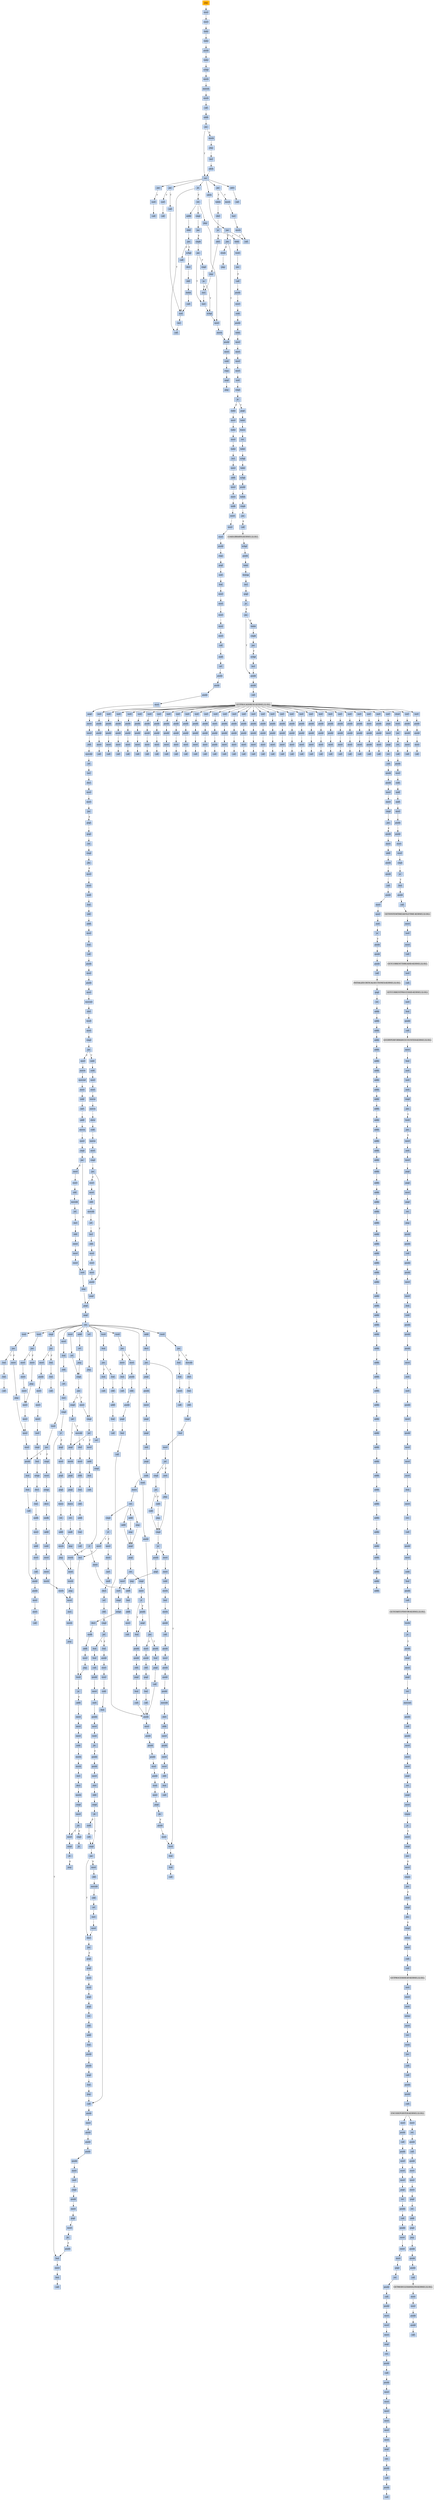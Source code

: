 strict digraph G {
	graph [bgcolor=transparent,
		name=G
	];
	node [color=lightsteelblue,
		fillcolor=lightsteelblue,
		shape=rectangle,
		style=filled
	];
	a0x00500d8ajmp_0x00400154	[color=lightgrey,
		fillcolor=orange,
		label=jmp];
	a0x00400154movl_0x4b701cUINT32_esi	[label=movl];
	a0x00500d8ajmp_0x00400154 -> a0x00400154movl_0x4b701cUINT32_esi	[color="#000000"];
	a0x00400159movl_esi_ebx	[label=movl];
	a0x00400154movl_0x4b701cUINT32_esi -> a0x00400159movl_esi_ebx	[color="#000000"];
	a0x0040015blodsl_ds_esi__eax	[label=lodsl];
	a0x00400159movl_esi_ebx -> a0x0040015blodsl_ds_esi__eax	[color="#000000"];
	a0x0040015clodsl_ds_esi__eax	[label=lodsl];
	a0x0040015blodsl_ds_esi__eax -> a0x0040015clodsl_ds_esi__eax	[color="#000000"];
	a0x0040015dpushl_eax	[label=pushl];
	a0x0040015clodsl_ds_esi__eax -> a0x0040015dpushl_eax	[color="#000000"];
	a0x0040015elodsl_ds_esi__eax	[label=lodsl];
	a0x0040015dpushl_eax -> a0x0040015elodsl_ds_esi__eax	[color="#000000"];
	a0x0040015fxchgl_eax_edi	[label=xchgl];
	a0x0040015elodsl_ds_esi__eax -> a0x0040015fxchgl_eax_edi	[color="#000000"];
	a0x00400160movb_0xffffff80UINT8_dl	[label=movb];
	a0x0040015fxchgl_eax_edi -> a0x00400160movb_0xffffff80UINT8_dl	[color="#000000"];
	a0x00400162movsb_ds_esi__es_edi_	[label=movsb];
	a0x00400160movb_0xffffff80UINT8_dl -> a0x00400162movsb_ds_esi__es_edi_	[color="#000000"];
	a0x00400163movb_0xffffff80UINT8_dh	[label=movb];
	a0x00400162movsb_ds_esi__es_edi_ -> a0x00400163movb_0xffffff80UINT8_dh	[color="#000000"];
	a0x00400165call_ebx_	[label=call];
	a0x00400163movb_0xffffff80UINT8_dh -> a0x00400165call_ebx_	[color="#000000"];
	a0x0040012caddb_dl_dl	[label=addb];
	a0x00400165call_ebx_ -> a0x0040012caddb_dl_dl	[color="#000000"];
	a0x0040012ejne_0x40010b	[label=jne];
	a0x0040012caddb_dl_dl -> a0x0040012ejne_0x40010b	[color="#000000"];
	a0x00400130movb_esi__dl	[label=movb];
	a0x0040012ejne_0x40010b -> a0x00400130movb_esi__dl	[color="#000000",
		label=F];
	a0x0040010bret	[label=ret];
	a0x0040012ejne_0x40010b -> a0x0040010bret	[color="#000000",
		label=T];
	a0x00400132jmp_0x400108	[label=jmp];
	a0x00400130movb_esi__dl -> a0x00400132jmp_0x400108	[color="#000000"];
	a0x00400108incl_esi	[label=incl];
	a0x00400132jmp_0x400108 -> a0x00400108incl_esi	[color="#000000"];
	a0x00400109adcb_dl_dl	[label=adcb];
	a0x00400108incl_esi -> a0x00400109adcb_dl_dl	[color="#000000"];
	a0x00400109adcb_dl_dl -> a0x0040010bret	[color="#000000"];
	a0x00400167jae_0x400162	[label=jae];
	a0x0040010bret -> a0x00400167jae_0x400162	[color="#000000"];
	a0x0040016djae_0x400185	[label=jae];
	a0x0040010bret -> a0x0040016djae_0x400185	[color="#000000"];
	a0x00400173jae_0x400196	[label=jae];
	a0x0040010bret -> a0x00400173jae_0x400196	[color="#000000"];
	a0x0040017cadcb_al_al	[label=adcb];
	a0x0040010bret -> a0x0040017cadcb_al_al	[color="#000000"];
	a0x004b7005adcl_ecx_ecx	[label=adcl];
	a0x0040010bret -> a0x004b7005adcl_ecx_ecx	[color="#000000"];
	a0x004b7009jb_0x004b7003	[label=jb];
	a0x0040010bret -> a0x004b7009jb_0x004b7003	[color="#000000"];
	a0x00400169xorl_ecx_ecx	[label=xorl];
	a0x00400167jae_0x400162 -> a0x00400169xorl_ecx_ecx	[color="#000000",
		label=F];
	a0x0040016bcall_ebx_	[label=call];
	a0x00400169xorl_ecx_ecx -> a0x0040016bcall_ebx_	[color="#000000"];
	a0x0040016fxorl_eax_eax	[label=xorl];
	a0x0040016djae_0x400185 -> a0x0040016fxorl_eax_eax	[color="#000000",
		label=F];
	a0x00400185call_0x4b7000	[label=call];
	a0x0040016djae_0x400185 -> a0x00400185call_0x4b7000	[color="#000000",
		label=T];
	a0x00400171call_ebx_	[label=call];
	a0x0040016fxorl_eax_eax -> a0x00400171call_ebx_	[color="#000000"];
	a0x00400175movb_0xffffff80UINT8_dh	[label=movb];
	a0x00400173jae_0x400196 -> a0x00400175movb_0xffffff80UINT8_dh	[color="#000000",
		label=F];
	a0x00400196lodsb_ds_esi__al	[label=lodsb];
	a0x00400173jae_0x400196 -> a0x00400196lodsb_ds_esi__al	[color="#000000",
		label=T];
	a0x00400177incl_ecx	[label=incl];
	a0x00400175movb_0xffffff80UINT8_dh -> a0x00400177incl_ecx	[color="#000000"];
	a0x00400178movb_0x10UINT8_al	[label=movb];
	a0x00400177incl_ecx -> a0x00400178movb_0x10UINT8_al	[color="#000000"];
	a0x0040017acall_ebx_	[label=call];
	a0x00400178movb_0x10UINT8_al -> a0x0040017acall_ebx_	[color="#000000"];
	a0x0040017ejae_0x40017a	[label=jae];
	a0x0040017cadcb_al_al -> a0x0040017ejae_0x40017a	[color="#000000"];
	a0x0040017ejae_0x40017a -> a0x0040017acall_ebx_	[color="#000000",
		label=T];
	a0x00400180jne_0x4001c0	[label=jne];
	a0x0040017ejae_0x40017a -> a0x00400180jne_0x4001c0	[color="#000000",
		label=F];
	a0x00400182stosb_al_es_edi_	[label=stosb];
	a0x00400180jne_0x4001c0 -> a0x00400182stosb_al_es_edi_	[color="#000000",
		label=F];
	a0x004001c0pushl_esi	[label=pushl];
	a0x00400180jne_0x4001c0 -> a0x004001c0pushl_esi	[color="#000000",
		label=T];
	a0x00400183jmp_0x400165	[label=jmp];
	a0x00400182stosb_al_es_edi_ -> a0x00400183jmp_0x400165	[color="#000000"];
	a0x004001c1movl_edi_esi	[label=movl];
	a0x004001c0pushl_esi -> a0x004001c1movl_edi_esi	[color="#000000"];
	a0x004001c3subl_eax_esi	[label=subl];
	a0x004001c1movl_edi_esi -> a0x004001c3subl_eax_esi	[color="#000000"];
	a0x004001c5repz_movsb_ds_esi__es_edi_	[label=repz];
	a0x004001c3subl_eax_esi -> a0x004001c5repz_movsb_ds_esi__es_edi_	[color="#000000"];
	a0x004001c7popl_esi	[label=popl];
	a0x004001c5repz_movsb_ds_esi__es_edi_ -> a0x004001c7popl_esi	[color="#000000"];
	a0x004001c8jmp_0x400165	[label=jmp];
	a0x004001c7popl_esi -> a0x004001c8jmp_0x400165	[color="#000000"];
	a0x004b7000xorl_ecx_ecx	[label=xorl];
	a0x00400185call_0x4b7000 -> a0x004b7000xorl_ecx_ecx	[color="#000000"];
	a0x004b7002incl_ecx	[label=incl];
	a0x004b7000xorl_ecx_ecx -> a0x004b7002incl_ecx	[color="#000000"];
	a0x004b7003call_ebx_	[label=call];
	a0x004b7002incl_ecx -> a0x004b7003call_ebx_	[color="#000000"];
	a0x004b7007call_ebx_	[label=call];
	a0x004b7005adcl_ecx_ecx -> a0x004b7007call_ebx_	[color="#000000"];
	a0x004b7009jb_0x004b7003 -> a0x004b7003call_ebx_	[color="#000000",
		label=T];
	a0x004b700bret	[label=ret];
	a0x004b7009jb_0x004b7003 -> a0x004b700bret	[color="#000000",
		label=F];
	a0x0040018aaddb_dh_dh	[label=addb];
	a0x004b700bret -> a0x0040018aaddb_dh_dh	[color="#000000"];
	a0x004001a8cmpl_0x7d00UINT32_eax	[label=cmpl];
	a0x004b700bret -> a0x004001a8cmpl_0x7d00UINT32_eax	[color="#000000"];
	a0x00400194jmp_0x4001bc	[label=jmp];
	a0x004b700bret -> a0x00400194jmp_0x4001bc	[color="#000000"];
	a0x0040018csbbl_0x1UINT8_ecx	[label=sbbl];
	a0x0040018aaddb_dh_dh -> a0x0040018csbbl_0x1UINT8_ecx	[color="#000000"];
	a0x0040018fjne_0x40019f	[label=jne];
	a0x0040018csbbl_0x1UINT8_ecx -> a0x0040018fjne_0x40019f	[color="#000000"];
	a0x0040019fxchgl_eax_ecx	[label=xchgl];
	a0x0040018fjne_0x40019f -> a0x0040019fxchgl_eax_ecx	[color="#000000",
		label=T];
	a0x00400191call__4ebx_	[label=call];
	a0x0040018fjne_0x40019f -> a0x00400191call__4ebx_	[color="#000000",
		label=F];
	a0x004001a0decl_eax	[label=decl];
	a0x0040019fxchgl_eax_ecx -> a0x004001a0decl_eax	[color="#000000"];
	a0x004001a1shll_0x8UINT8_eax	[label=shll];
	a0x004001a0decl_eax -> a0x004001a1shll_0x8UINT8_eax	[color="#000000"];
	a0x004001a4lodsb_ds_esi__al	[label=lodsb];
	a0x004001a1shll_0x8UINT8_eax -> a0x004001a4lodsb_ds_esi__al	[color="#000000"];
	a0x004001a5call__4ebx_	[label=call];
	a0x004001a4lodsb_ds_esi__al -> a0x004001a5call__4ebx_	[color="#000000"];
	a0x004001a5call__4ebx_ -> a0x004b7000xorl_ecx_ecx	[color="#000000"];
	a0x004001adjae_0x4001b9	[label=jae];
	a0x004001a8cmpl_0x7d00UINT32_eax -> a0x004001adjae_0x4001b9	[color="#000000"];
	a0x004001afcmpb_0x5UINT8_ah	[label=cmpb];
	a0x004001adjae_0x4001b9 -> a0x004001afcmpb_0x5UINT8_ah	[color="#000000",
		label=F];
	a0x004001b2jae_0x4001ba	[label=jae];
	a0x004001afcmpb_0x5UINT8_ah -> a0x004001b2jae_0x4001ba	[color="#000000"];
	a0x004001b4cmpl_0x7fUINT8_eax	[label=cmpl];
	a0x004001b2jae_0x4001ba -> a0x004001b4cmpl_0x7fUINT8_eax	[color="#000000",
		label=F];
	a0x004001baincl_ecx	[label=incl];
	a0x004001b2jae_0x4001ba -> a0x004001baincl_ecx	[color="#000000",
		label=T];
	a0x004001b7ja_0x4001bb	[label=ja];
	a0x004001b4cmpl_0x7fUINT8_eax -> a0x004001b7ja_0x4001bb	[color="#000000"];
	a0x004001b9incl_ecx	[label=incl];
	a0x004001b7ja_0x4001bb -> a0x004001b9incl_ecx	[color="#000000",
		label=F];
	a0x004001bbxchgl_eax_ebp	[label=xchgl];
	a0x004001b7ja_0x4001bb -> a0x004001bbxchgl_eax_ebp	[color="#000000",
		label=T];
	a0x004001b9incl_ecx -> a0x004001baincl_ecx	[color="#000000"];
	a0x004001baincl_ecx -> a0x004001bbxchgl_eax_ebp	[color="#000000"];
	a0x004001bcmovl_ebp_eax	[label=movl];
	a0x004001bbxchgl_eax_ebp -> a0x004001bcmovl_ebp_eax	[color="#000000"];
	a0x004001bemovb_0x0UINT8_dh	[label=movb];
	a0x004001bcmovl_ebp_eax -> a0x004001bemovb_0x0UINT8_dh	[color="#000000"];
	a0x004001bemovb_0x0UINT8_dh -> a0x004001c0pushl_esi	[color="#000000"];
	a0x00400197shrl_eax	[label=shrl];
	a0x00400196lodsb_ds_esi__al -> a0x00400197shrl_eax	[color="#000000"];
	a0x00400199je_0x4001ca	[label=je];
	a0x00400197shrl_eax -> a0x00400199je_0x4001ca	[color="#000000"];
	a0x0040019badcl_ecx_ecx	[label=adcl];
	a0x00400199je_0x4001ca -> a0x0040019badcl_ecx_ecx	[color="#000000",
		label=F];
	a0x004001calodsl_ds_esi__eax	[label=lodsl];
	a0x00400199je_0x4001ca -> a0x004001calodsl_ds_esi__eax	[color="#000000",
		label=T];
	a0x0040019djmp_0x4001b9	[label=jmp];
	a0x0040019badcl_ecx_ecx -> a0x0040019djmp_0x4001b9	[color="#000000"];
	a0x0040019djmp_0x4001b9 -> a0x004001b9incl_ecx	[color="#000000"];
	a0x00400191call__4ebx_ -> a0x004b7000xorl_ecx_ecx	[color="#000000"];
	a0x00400194jmp_0x4001bc -> a0x004001bcmovl_ebp_eax	[color="#000000"];
	a0x004001cbtestl_eax_eax	[label=testl];
	a0x004001calodsl_ds_esi__eax -> a0x004001cbtestl_eax_eax	[color="#000000"];
	a0x004001cdjne_0x40015f	[label=jne];
	a0x004001cbtestl_eax_eax -> a0x004001cdjne_0x40015f	[color="#000000"];
	a0x004001cfcall_0x501006	[label=call];
	a0x004001cdjne_0x40015f -> a0x004001cfcall_0x501006	[color="#000000",
		label=F];
	a0x00501006pushl_ebp	[label=pushl];
	a0x004001cfcall_0x501006 -> a0x00501006pushl_ebp	[color="#000000"];
	a0x00501007movl_esp_ebp	[label=movl];
	a0x00501006pushl_ebp -> a0x00501007movl_esp_ebp	[color="#000000"];
	a0x00501009subl_0x40UINT8_esp	[label=subl];
	a0x00501007movl_esp_ebp -> a0x00501009subl_0x40UINT8_esp	[color="#000000"];
	a0x0050100cpushl_ebx	[label=pushl];
	a0x00501009subl_0x40UINT8_esp -> a0x0050100cpushl_ebx	[color="#000000"];
	a0x0050100dlodsl_ds_esi__eax	[label=lodsl];
	a0x0050100cpushl_ebx -> a0x0050100dlodsl_ds_esi__eax	[color="#000000"];
	a0x0050100emovl_eax__40ebp_	[label=movl];
	a0x0050100dlodsl_ds_esi__eax -> a0x0050100emovl_eax__40ebp_	[color="#000000"];
	a0x00501011movl_esi__28ebp_	[label=movl];
	a0x0050100emovl_eax__40ebp_ -> a0x00501011movl_esi__28ebp_	[color="#000000"];
	a0x00501014movl__40ebp__ebx	[label=movl];
	a0x00501011movl_esi__28ebp_ -> a0x00501014movl__40ebp__ebx	[color="#000000"];
	a0x00501017movl__28ebp__esi	[label=movl];
	a0x00501014movl__40ebp__ebx -> a0x00501017movl__28ebp__esi	[color="#000000"];
	a0x0050101axorl_eax_eax	[label=xorl];
	a0x00501017movl__28ebp__esi -> a0x0050101axorl_eax_eax	[color="#000000"];
	a0x0050101ccmpl_eax_esi_	[label=cmpl];
	a0x0050101axorl_eax_eax -> a0x0050101ccmpl_eax_esi_	[color="#000000"];
	a0x0050101eje_0x5012d6	[label=je];
	a0x0050101ccmpl_eax_esi_ -> a0x0050101eje_0x5012d6	[color="#000000"];
	a0x00501024lodsl_ds_esi__eax	[label=lodsl];
	a0x0050101eje_0x5012d6 -> a0x00501024lodsl_ds_esi__eax	[color="#000000",
		label=F];
	a0x005012d6popl_ebx	[label=popl];
	a0x0050101eje_0x5012d6 -> a0x005012d6popl_ebx	[color="#000000",
		label=T];
	a0x00501025movl_eax__40ebp_	[label=movl];
	a0x00501024lodsl_ds_esi__eax -> a0x00501025movl_eax__40ebp_	[color="#000000"];
	a0x00501028lodsl_ds_esi__eax	[label=lodsl];
	a0x00501025movl_eax__40ebp_ -> a0x00501028lodsl_ds_esi__eax	[color="#000000"];
	a0x00501029movl_eax__24ebp_	[label=movl];
	a0x00501028lodsl_ds_esi__eax -> a0x00501029movl_eax__24ebp_	[color="#000000"];
	a0x0050102clodsl_ds_esi__eax	[label=lodsl];
	a0x00501029movl_eax__24ebp_ -> a0x0050102clodsl_ds_esi__eax	[color="#000000"];
	a0x0050102dincl_esi	[label=incl];
	a0x0050102clodsl_ds_esi__eax -> a0x0050102dincl_esi	[color="#000000"];
	a0x0050102emovl_esi__44ebp_	[label=movl];
	a0x0050102dincl_esi -> a0x0050102emovl_esi__44ebp_	[color="#000000"];
	a0x00501031addl_eax_esi	[label=addl];
	a0x0050102emovl_esi__44ebp_ -> a0x00501031addl_eax_esi	[color="#000000"];
	a0x00501033movl_esi__28ebp_	[label=movl];
	a0x00501031addl_eax_esi -> a0x00501033movl_esi__28ebp_	[color="#000000"];
	a0x00501036movl__44ebp__edx	[label=movl];
	a0x00501033movl_esi__28ebp_ -> a0x00501036movl__44ebp__edx	[color="#000000"];
	a0x00501039andb_0x0UINT8__1ebp_	[label=andb];
	a0x00501036movl__44ebp__edx -> a0x00501039andb_0x0UINT8__1ebp_	[color="#000000"];
	a0x0050103dmovl_0x1b9bUINT32_ecx	[label=movl];
	a0x00501039andb_0x0UINT8__1ebp_ -> a0x0050103dmovl_0x1b9bUINT32_ecx	[color="#000000"];
	a0x00501042movl_0x4000400UINT32_eax	[label=movl];
	a0x0050103dmovl_0x1b9bUINT32_ecx -> a0x00501042movl_0x4000400UINT32_eax	[color="#000000"];
	a0x00501047movl_ebx_edi	[label=movl];
	a0x00501042movl_0x4000400UINT32_eax -> a0x00501047movl_ebx_edi	[color="#000000"];
	a0x00501049pushl_0x1UINT8	[label=pushl];
	a0x00501047movl_ebx_edi -> a0x00501049pushl_0x1UINT8	[color="#000000"];
	a0x0050104brepz_stosl_eax_es_edi_	[label=repz];
	a0x00501049pushl_0x1UINT8 -> a0x0050104brepz_stosl_eax_es_edi_	[color="#000000"];
	a0x0050104dpopl_edi	[label=popl];
	a0x0050104brepz_stosl_eax_es_edi_ -> a0x0050104dpopl_edi	[color="#000000"];
	a0x0050104exorl_esi_esi	[label=xorl];
	a0x0050104dpopl_edi -> a0x0050104exorl_esi_esi	[color="#000000"];
	a0x00501050leal__64ebp__ecx	[label=leal];
	a0x0050104exorl_esi_esi -> a0x00501050leal__64ebp__ecx	[color="#000000"];
	a0x00501053movl_edi__20ebp_	[label=movl];
	a0x00501050leal__64ebp__ecx -> a0x00501053movl_edi__20ebp_	[color="#000000"];
	a0x00501056movl_edi__16ebp_	[label=movl];
	a0x00501053movl_edi__20ebp_ -> a0x00501056movl_edi__16ebp_	[color="#000000"];
	a0x00501059movl_edi__36ebp_	[label=movl];
	a0x00501056movl_edi__16ebp_ -> a0x00501059movl_edi__36ebp_	[color="#000000"];
	a0x0050105cmovl_esi__8ebp_	[label=movl];
	a0x00501059movl_edi__36ebp_ -> a0x0050105cmovl_esi__8ebp_	[color="#000000"];
	a0x0050105fmovl_esi__32ebp_	[label=movl];
	a0x0050105cmovl_esi__8ebp_ -> a0x0050105fmovl_esi__32ebp_	[color="#000000"];
	a0x00501062call_0x500da3	[label=call];
	a0x0050105fmovl_esi__32ebp_ -> a0x00501062call_0x500da3	[color="#000000"];
	a0x00500da3andl_0x0UINT8_0x8ecx_	[label=andl];
	a0x00501062call_0x500da3 -> a0x00500da3andl_0x0UINT8_0x8ecx_	[color="#000000"];
	a0x00500da7orl_0xffffffffUINT8_0x4ecx_	[label=orl];
	a0x00500da3andl_0x0UINT8_0x8ecx_ -> a0x00500da7orl_0xffffffffUINT8_0x4ecx_	[color="#000000"];
	a0x00500dabpushl_esi	[label=pushl];
	a0x00500da7orl_0xffffffffUINT8_0x4ecx_ -> a0x00500dabpushl_esi	[color="#000000"];
	a0x00500dacpushl_edi	[label=pushl];
	a0x00500dabpushl_esi -> a0x00500dacpushl_edi	[color="#000000"];
	a0x00500dadpushl_0x5UINT8	[label=pushl];
	a0x00500dacpushl_edi -> a0x00500dadpushl_0x5UINT8	[color="#000000"];
	a0x00500dafmovl_edx_ecx_	[label=movl];
	a0x00500dadpushl_0x5UINT8 -> a0x00500dafmovl_edx_ecx_	[color="#000000"];
	a0x00500db1popl_edx	[label=popl];
	a0x00500dafmovl_edx_ecx_ -> a0x00500db1popl_edx	[color="#000000"];
	a0x00500db2movl_ecx__eax	[label=movl];
	a0x00500db1popl_edx -> a0x00500db2movl_ecx__eax	[color="#000000"];
	a0x00500db4movl_0x8ecx__esi	[label=movl];
	a0x00500db2movl_ecx__eax -> a0x00500db4movl_0x8ecx__esi	[color="#000000"];
	a0x00500db7shll_0x8UINT8_esi	[label=shll];
	a0x00500db4movl_0x8ecx__esi -> a0x00500db7shll_0x8UINT8_esi	[color="#000000"];
	a0x00500dbamovzbl_eax__edi	[label=movzbl];
	a0x00500db7shll_0x8UINT8_esi -> a0x00500dbamovzbl_eax__edi	[color="#000000"];
	a0x00500dbdorl_edi_esi	[label=orl];
	a0x00500dbamovzbl_eax__edi -> a0x00500dbdorl_edi_esi	[color="#000000"];
	a0x00500dbfincl_eax	[label=incl];
	a0x00500dbdorl_edi_esi -> a0x00500dbfincl_eax	[color="#000000"];
	a0x00500dc0decl_edx	[label=decl];
	a0x00500dbfincl_eax -> a0x00500dc0decl_edx	[color="#000000"];
	a0x00500dc1movl_esi_0x8ecx_	[label=movl];
	a0x00500dc0decl_edx -> a0x00500dc1movl_esi_0x8ecx_	[color="#000000"];
	a0x00500dc4movl_eax_ecx_	[label=movl];
	a0x00500dc1movl_esi_0x8ecx_ -> a0x00500dc4movl_eax_ecx_	[color="#000000"];
	a0x00500dc6jne_0x500db2	[label=jne];
	a0x00500dc4movl_eax_ecx_ -> a0x00500dc6jne_0x500db2	[color="#000000"];
	a0x00500dc8popl_edi	[label=popl];
	a0x00500dc6jne_0x500db2 -> a0x00500dc8popl_edi	[color="#000000",
		label=F];
	a0x00500dc9popl_esi	[label=popl];
	a0x00500dc8popl_edi -> a0x00500dc9popl_esi	[color="#000000"];
	a0x00500dcaret	[label=ret];
	a0x00500dc9popl_esi -> a0x00500dcaret	[color="#000000"];
	a0x00501067cmpl_esi__40ebp_	[label=cmpl];
	a0x00500dcaret -> a0x00501067cmpl_esi__40ebp_	[color="#000000"];
	a0x0050106ajbe_0x501017	[label=jbe];
	a0x00501067cmpl_esi__40ebp_ -> a0x0050106ajbe_0x501017	[color="#000000"];
	a0x0050106cmovl__8ebp__eax	[label=movl];
	a0x0050106ajbe_0x501017 -> a0x0050106cmovl__8ebp__eax	[color="#000000",
		label=F];
	a0x0050106fmovl_esi_ecx	[label=movl];
	a0x0050106cmovl__8ebp__eax -> a0x0050106fmovl_esi_ecx	[color="#000000"];
	a0x00501071andl_0x3UINT8_eax	[label=andl];
	a0x0050106fmovl_esi_ecx -> a0x00501071andl_0x3UINT8_eax	[color="#000000"];
	a0x00501074leal__64ebp__edx	[label=leal];
	a0x00501071andl_0x3UINT8_eax -> a0x00501074leal__64ebp__edx	[color="#000000"];
	a0x00501077shll_0x4UINT8_ecx	[label=shll];
	a0x00501074leal__64ebp__edx -> a0x00501077shll_0x4UINT8_ecx	[color="#000000"];
	a0x0050107aaddl_eax_ecx	[label=addl];
	a0x00501077shll_0x4UINT8_ecx -> a0x0050107aaddl_eax_ecx	[color="#000000"];
	a0x0050107cmovl_eax__12ebp_	[label=movl];
	a0x0050107aaddl_eax_ecx -> a0x0050107cmovl_eax__12ebp_	[color="#000000"];
	a0x0050107fleal_ebxecx2__ecx	[label=leal];
	a0x0050107cmovl_eax__12ebp_ -> a0x0050107fleal_ebxecx2__ecx	[color="#000000"];
	a0x00501082call_0x500e0f	[label=call];
	a0x0050107fleal_ebxecx2__ecx -> a0x00501082call_0x500e0f	[color="#000000"];
	a0x00500e0fpushl_esi	[label=pushl];
	a0x00501082call_0x500e0f -> a0x00500e0fpushl_esi	[color="#000000"];
	a0x00500e10movl_0x4edx__esi	[label=movl];
	a0x00500e0fpushl_esi -> a0x00500e10movl_0x4edx__esi	[color="#000000"];
	a0x00500e13pushl_edi	[label=pushl];
	a0x00500e10movl_0x4edx__esi -> a0x00500e13pushl_edi	[color="#000000"];
	a0x00500e14movl_esi_eax	[label=movl];
	a0x00500e13pushl_edi -> a0x00500e14movl_esi_eax	[color="#000000"];
	a0x00500e16movzwl_ecx__edi	[label=movzwl];
	a0x00500e14movl_esi_eax -> a0x00500e16movzwl_ecx__edi	[color="#000000"];
	a0x00500e19shrl_0xbUINT8_eax	[label=shrl];
	a0x00500e16movzwl_ecx__edi -> a0x00500e19shrl_0xbUINT8_eax	[color="#000000"];
	a0x00500e1cimull_edi_eax	[label=imull];
	a0x00500e19shrl_0xbUINT8_eax -> a0x00500e1cimull_edi_eax	[color="#000000"];
	a0x00500e1fmovl_0x8edx__edi	[label=movl];
	a0x00500e1cimull_edi_eax -> a0x00500e1fmovl_0x8edx__edi	[color="#000000"];
	a0x00500e22cmpl_eax_edi	[label=cmpl];
	a0x00500e1fmovl_0x8edx__edi -> a0x00500e22cmpl_eax_edi	[color="#000000"];
	a0x00500e24jae_0x500e65	[label=jae];
	a0x00500e22cmpl_eax_edi -> a0x00500e24jae_0x500e65	[color="#000000"];
	a0x00500e26movl_eax_0x4edx_	[label=movl];
	a0x00500e24jae_0x500e65 -> a0x00500e26movl_eax_0x4edx_	[color="#000000",
		label=F];
	a0x00500e65subl_eax_esi	[label=subl];
	a0x00500e24jae_0x500e65 -> a0x00500e65subl_eax_esi	[color="#000000",
		label=T];
	a0x00500e29movw_ecx__ax	[label=movw];
	a0x00500e26movl_eax_0x4edx_ -> a0x00500e29movw_ecx__ax	[color="#000000"];
	a0x00500e2cmovzwl_ax_esi	[label=movzwl];
	a0x00500e29movw_ecx__ax -> a0x00500e2cmovzwl_ax_esi	[color="#000000"];
	a0x00500e2fmovl_0x800UINT32_edi	[label=movl];
	a0x00500e2cmovzwl_ax_esi -> a0x00500e2fmovl_0x800UINT32_edi	[color="#000000"];
	a0x00500e34subl_esi_edi	[label=subl];
	a0x00500e2fmovl_0x800UINT32_edi -> a0x00500e34subl_esi_edi	[color="#000000"];
	a0x00500e36sarl_0x5UINT8_edi	[label=sarl];
	a0x00500e34subl_esi_edi -> a0x00500e36sarl_0x5UINT8_edi	[color="#000000"];
	a0x00500e39addl_eax_edi	[label=addl];
	a0x00500e36sarl_0x5UINT8_edi -> a0x00500e39addl_eax_edi	[color="#000000"];
	a0x00500e3bmovw_di_ecx_	[label=movw];
	a0x00500e39addl_eax_edi -> a0x00500e3bmovw_di_ecx_	[color="#000000"];
	a0x00500e3emovl_0x4edx__eax	[label=movl];
	a0x00500e3bmovw_di_ecx_ -> a0x00500e3emovl_0x4edx__eax	[color="#000000"];
	a0x00500e41cmpl_0x1000000UINT32_eax	[label=cmpl];
	a0x00500e3emovl_0x4edx__eax -> a0x00500e41cmpl_0x1000000UINT32_eax	[color="#000000"];
	a0x00500e46jae_0x500e61	[label=jae];
	a0x00500e41cmpl_0x1000000UINT32_eax -> a0x00500e46jae_0x500e61	[color="#000000"];
	a0x00500e61xorl_eax_eax	[label=xorl];
	a0x00500e46jae_0x500e61 -> a0x00500e61xorl_eax_eax	[color="#000000",
		label=T];
	a0x00500e48movl_edx__ecx	[label=movl];
	a0x00500e46jae_0x500e61 -> a0x00500e48movl_edx__ecx	[color="#000000",
		label=F];
	a0x00500e63jmp_0x500ea4	[label=jmp];
	a0x00500e61xorl_eax_eax -> a0x00500e63jmp_0x500ea4	[color="#000000"];
	a0x00500ea4popl_edi	[label=popl];
	a0x00500e63jmp_0x500ea4 -> a0x00500ea4popl_edi	[color="#000000"];
	a0x00500ea5popl_esi	[label=popl];
	a0x00500ea4popl_edi -> a0x00500ea5popl_esi	[color="#000000"];
	a0x00500ea6ret	[label=ret];
	a0x00500ea5popl_esi -> a0x00500ea6ret	[color="#000000"];
	a0x00501087testl_eax_eax	[label=testl];
	a0x00500ea6ret -> a0x00501087testl_eax_eax	[color="#000000"];
	a0x005010fborl__52ebp__eax	[label=orl];
	a0x00500ea6ret -> a0x005010fborl__52ebp__eax	[color="#000000"];
	a0x00501126cmpl_0x1UINT8_eax	[label=cmpl];
	a0x00500ea6ret -> a0x00501126cmpl_0x1UINT8_eax	[color="#000000"];
	a0x0050113etestl_eax_eax	[label=testl];
	a0x00500ea6ret -> a0x0050113etestl_eax_eax	[color="#000000"];
	a0x00501156testl_eax_eax	[label=testl];
	a0x00500ea6ret -> a0x00501156testl_eax_eax	[color="#000000"];
	a0x00500factestl_eax_eax	[label=testl];
	a0x00500ea6ret -> a0x00500factestl_eax_eax	[color="#000000"];
	a0x00500ecaaddl_esi_eax	[label=addl];
	a0x00500ea6ret -> a0x00500ecaaddl_esi_eax	[color="#000000"];
	a0x00500f4amovl_eax_ebx	[label=movl];
	a0x00500ea6ret -> a0x00500f4amovl_eax_ebx	[color="#000000"];
	a0x00500f94orl_eax_ebx	[label=orl];
	a0x00500ea6ret -> a0x00500f94orl_eax_ebx	[color="#000000"];
	a0x00500f09movl_edi_ecx	[label=movl];
	a0x00500ea6ret -> a0x00500f09movl_edi_ecx	[color="#000000"];
	a0x00500f78addl_ebx_ebx	[label=addl];
	a0x00500ea6ret -> a0x00500f78addl_ebx_ebx	[color="#000000"];
	a0x00501190testl_eax_eax	[label=testl];
	a0x00500ea6ret -> a0x00501190testl_eax_eax	[color="#000000"];
	a0x005011a8testl_eax_eax	[label=testl];
	a0x00500ea6ret -> a0x005011a8testl_eax_eax	[color="#000000"];
	a0x00500fd0testl_eax_eax	[label=testl];
	a0x00500ea6ret -> a0x00500fd0testl_eax_eax	[color="#000000"];
	a0x00501089jne_0x501110	[label=jne];
	a0x00501087testl_eax_eax -> a0x00501089jne_0x501110	[color="#000000"];
	a0x0050108fmovzbl__1ebp__eax	[label=movzbl];
	a0x00501089jne_0x501110 -> a0x0050108fmovzbl__1ebp__eax	[color="#000000",
		label=F];
	a0x00501110leal__64ebp__edx	[label=leal];
	a0x00501089jne_0x501110 -> a0x00501110leal__64ebp__edx	[color="#000000",
		label=T];
	a0x00501093shrl_0x4UINT8_eax	[label=shrl];
	a0x0050108fmovzbl__1ebp__eax -> a0x00501093shrl_0x4UINT8_eax	[color="#000000"];
	a0x00501096leal_eaxeax2__eax	[label=leal];
	a0x00501093shrl_0x4UINT8_eax -> a0x00501096leal_eaxeax2__eax	[color="#000000"];
	a0x00501099shll_0x9UINT8_eax	[label=shll];
	a0x00501096leal_eaxeax2__eax -> a0x00501099shll_0x9UINT8_eax	[color="#000000"];
	a0x0050109ccmpl_0x4UINT8_esi	[label=cmpl];
	a0x00501099shll_0x9UINT8_eax -> a0x0050109ccmpl_0x4UINT8_esi	[color="#000000"];
	a0x0050109fleal_0xe6ceaxebx__ecx	[label=leal];
	a0x0050109ccmpl_0x4UINT8_esi -> a0x0050109fleal_0xe6ceaxebx__ecx	[color="#000000"];
	a0x005010a6movl_ecx__12ebp_	[label=movl];
	a0x0050109fleal_0xe6ceaxebx__ecx -> a0x005010a6movl_ecx__12ebp_	[color="#000000"];
	a0x005010a9jnl_0x5010af	[label=jnl];
	a0x005010a6movl_ecx__12ebp_ -> a0x005010a9jnl_0x5010af	[color="#000000"];
	a0x005010abxorl_esi_esi	[label=xorl];
	a0x005010a9jnl_0x5010af -> a0x005010abxorl_esi_esi	[color="#000000",
		label=F];
	a0x005010afcmpl_0xaUINT8_esi	[label=cmpl];
	a0x005010a9jnl_0x5010af -> a0x005010afcmpl_0xaUINT8_esi	[color="#000000",
		label=T];
	a0x005010adjmp_0x5010bc	[label=jmp];
	a0x005010abxorl_esi_esi -> a0x005010adjmp_0x5010bc	[color="#000000"];
	a0x005010bccmpl_0x0UINT8__32ebp_	[label=cmpl];
	a0x005010adjmp_0x5010bc -> a0x005010bccmpl_0x0UINT8__32ebp_	[color="#000000"];
	a0x005010c0je_0x5010e4	[label=je];
	a0x005010bccmpl_0x0UINT8__32ebp_ -> a0x005010c0je_0x5010e4	[color="#000000"];
	a0x005010e4pushl_0x1UINT8	[label=pushl];
	a0x005010c0je_0x5010e4 -> a0x005010e4pushl_0x1UINT8	[color="#000000",
		label=T];
	a0x005010c2movl__8ebp__eax	[label=movl];
	a0x005010c0je_0x5010e4 -> a0x005010c2movl__8ebp__eax	[color="#000000",
		label=F];
	a0x005010e6popl_eax	[label=popl];
	a0x005010e4pushl_0x1UINT8 -> a0x005010e6popl_eax	[color="#000000"];
	a0x005010e7jmp_0x5010ec	[label=jmp];
	a0x005010e6popl_eax -> a0x005010e7jmp_0x5010ec	[color="#000000"];
	a0x005010ecaddl_eax_eax	[label=addl];
	a0x005010e7jmp_0x5010ec -> a0x005010ecaddl_eax_eax	[color="#000000"];
	a0x005010eeleal__64ebp__edx	[label=leal];
	a0x005010ecaddl_eax_eax -> a0x005010eeleal__64ebp__edx	[color="#000000"];
	a0x005010f1addl_eax_ecx	[label=addl];
	a0x005010eeleal__64ebp__edx -> a0x005010f1addl_eax_ecx	[color="#000000"];
	a0x005010f3movl_eax__52ebp_	[label=movl];
	a0x005010f1addl_eax_ecx -> a0x005010f3movl_eax__52ebp_	[color="#000000"];
	a0x005010f6call_0x500e0f	[label=call];
	a0x005010f3movl_eax__52ebp_ -> a0x005010f6call_0x500e0f	[color="#000000"];
	a0x00500e67subl_eax_edi	[label=subl];
	a0x00500e65subl_eax_esi -> a0x00500e67subl_eax_edi	[color="#000000"];
	a0x00500e69movl_esi_0x4edx_	[label=movl];
	a0x00500e67subl_eax_edi -> a0x00500e69movl_esi_0x4edx_	[color="#000000"];
	a0x00500e6cmovl_edi_0x8edx_	[label=movl];
	a0x00500e69movl_esi_0x4edx_ -> a0x00500e6cmovl_edi_0x8edx_	[color="#000000"];
	a0x00500e6fmovw_ecx__ax	[label=movw];
	a0x00500e6cmovl_edi_0x8edx_ -> a0x00500e6fmovw_ecx__ax	[color="#000000"];
	a0x00500e72movw_ax_si	[label=movw];
	a0x00500e6fmovw_ecx__ax -> a0x00500e72movw_ax_si	[color="#000000"];
	a0x00500e75shrw_0x5UINT8_si	[label=shrw];
	a0x00500e72movw_ax_si -> a0x00500e75shrw_0x5UINT8_si	[color="#000000"];
	a0x00500e79subl_esi_eax	[label=subl];
	a0x00500e75shrw_0x5UINT8_si -> a0x00500e79subl_esi_eax	[color="#000000"];
	a0x00500e7bmovw_ax_ecx_	[label=movw];
	a0x00500e79subl_esi_eax -> a0x00500e7bmovw_ax_ecx_	[color="#000000"];
	a0x00500e7emovl_0x4edx__eax	[label=movl];
	a0x00500e7bmovw_ax_ecx_ -> a0x00500e7emovl_0x4edx__eax	[color="#000000"];
	a0x00500e81cmpl_0x1000000UINT32_eax	[label=cmpl];
	a0x00500e7emovl_0x4edx__eax -> a0x00500e81cmpl_0x1000000UINT32_eax	[color="#000000"];
	a0x00500e86jae_0x500ea1	[label=jae];
	a0x00500e81cmpl_0x1000000UINT32_eax -> a0x00500e86jae_0x500ea1	[color="#000000"];
	a0x00500ea1pushl_0x1UINT8	[label=pushl];
	a0x00500e86jae_0x500ea1 -> a0x00500ea1pushl_0x1UINT8	[color="#000000",
		label=T];
	a0x00500e88movl_edx__ecx	[label=movl];
	a0x00500e86jae_0x500ea1 -> a0x00500e88movl_edx__ecx	[color="#000000",
		label=F];
	a0x00500ea3popl_eax	[label=popl];
	a0x00500ea1pushl_0x1UINT8 -> a0x00500ea3popl_eax	[color="#000000"];
	a0x00500ea3popl_eax -> a0x00500ea4popl_edi	[color="#000000"];
	a0x005010fecmpl_0x100UINT32_eax	[label=cmpl];
	a0x005010fborl__52ebp__eax -> a0x005010fecmpl_0x100UINT32_eax	[color="#000000"];
	a0x00501103jl_0x5010e9	[label=jl];
	a0x005010fecmpl_0x100UINT32_eax -> a0x00501103jl_0x5010e9	[color="#000000"];
	a0x005010e9movl__12ebp__ecx	[label=movl];
	a0x00501103jl_0x5010e9 -> a0x005010e9movl__12ebp__ecx	[color="#000000",
		label=T];
	a0x00501105movb_al__1ebp_	[label=movb];
	a0x00501103jl_0x5010e9 -> a0x00501105movb_al__1ebp_	[color="#000000",
		label=F];
	a0x005010e9movl__12ebp__ecx -> a0x005010ecaddl_eax_eax	[color="#000000"];
	a0x00500e8amovl_0x8edx__esi	[label=movl];
	a0x00500e88movl_edx__ecx -> a0x00500e8amovl_0x8edx__esi	[color="#000000"];
	a0x00500e8dshll_0x8UINT8_esi	[label=shll];
	a0x00500e8amovl_0x8edx__esi -> a0x00500e8dshll_0x8UINT8_esi	[color="#000000"];
	a0x00500e90movzbl_ecx__edi	[label=movzbl];
	a0x00500e8dshll_0x8UINT8_esi -> a0x00500e90movzbl_ecx__edi	[color="#000000"];
	a0x00500e93orl_edi_esi	[label=orl];
	a0x00500e90movzbl_ecx__edi -> a0x00500e93orl_edi_esi	[color="#000000"];
	a0x00500e95incl_ecx	[label=incl];
	a0x00500e93orl_edi_esi -> a0x00500e95incl_ecx	[color="#000000"];
	a0x00500e96shll_0x8UINT8_eax	[label=shll];
	a0x00500e95incl_ecx -> a0x00500e96shll_0x8UINT8_eax	[color="#000000"];
	a0x00500e99movl_esi_0x8edx_	[label=movl];
	a0x00500e96shll_0x8UINT8_eax -> a0x00500e99movl_esi_0x8edx_	[color="#000000"];
	a0x00500e9cmovl_ecx_edx_	[label=movl];
	a0x00500e99movl_esi_0x8edx_ -> a0x00500e9cmovl_ecx_edx_	[color="#000000"];
	a0x00500e9emovl_eax_0x4edx_	[label=movl];
	a0x00500e9cmovl_ecx_edx_ -> a0x00500e9emovl_eax_0x4edx_	[color="#000000"];
	a0x00500e9emovl_eax_0x4edx_ -> a0x00500ea1pushl_0x1UINT8	[color="#000000"];
	a0x00501108movl__24ebp__eax	[label=movl];
	a0x00501105movb_al__1ebp_ -> a0x00501108movl__24ebp__eax	[color="#000000"];
	a0x0050110bmovb__1ebp__cl	[label=movb];
	a0x00501108movl__24ebp__eax -> a0x0050110bmovb__1ebp__cl	[color="#000000"];
	a0x0050110ejmp_0x501176	[label=jmp];
	a0x0050110bmovb__1ebp__cl -> a0x0050110ejmp_0x501176	[color="#000000"];
	a0x00501176movl__8ebp__edx	[label=movl];
	a0x0050110ejmp_0x501176 -> a0x00501176movl__8ebp__edx	[color="#000000"];
	a0x00501179incl__8ebp_	[label=incl];
	a0x00501176movl__8ebp__edx -> a0x00501179incl__8ebp_	[color="#000000"];
	a0x0050117cmovb_cl_edxeax_	[label=movb];
	a0x00501179incl__8ebp_ -> a0x0050117cmovb_cl_edxeax_	[color="#000000"];
	a0x0050117fjmp_0x5012c5	[label=jmp];
	a0x0050117cmovb_cl_edxeax_ -> a0x0050117fjmp_0x5012c5	[color="#000000"];
	a0x005012c5movl__8ebp__eax	[label=movl];
	a0x0050117fjmp_0x5012c5 -> a0x005012c5movl__8ebp__eax	[color="#000000"];
	a0x005012c8cmpl__40ebp__eax	[label=cmpl];
	a0x005012c5movl__8ebp__eax -> a0x005012c8cmpl__40ebp__eax	[color="#000000"];
	a0x005012cbjb_0x50106c	[label=jb];
	a0x005012c8cmpl__40ebp__eax -> a0x005012cbjb_0x50106c	[color="#000000"];
	a0x005012d1jmp_0x501017	[label=jmp];
	a0x005012cbjb_0x50106c -> a0x005012d1jmp_0x501017	[color="#000000",
		label=F];
	a0x00500e4amovl_0x8edx__esi	[label=movl];
	a0x00500e48movl_edx__ecx -> a0x00500e4amovl_0x8edx__esi	[color="#000000"];
	a0x00500e4dshll_0x8UINT8_esi	[label=shll];
	a0x00500e4amovl_0x8edx__esi -> a0x00500e4dshll_0x8UINT8_esi	[color="#000000"];
	a0x00500e50movzbl_ecx__edi	[label=movzbl];
	a0x00500e4dshll_0x8UINT8_esi -> a0x00500e50movzbl_ecx__edi	[color="#000000"];
	a0x00500e53orl_edi_esi	[label=orl];
	a0x00500e50movzbl_ecx__edi -> a0x00500e53orl_edi_esi	[color="#000000"];
	a0x00500e55incl_ecx	[label=incl];
	a0x00500e53orl_edi_esi -> a0x00500e55incl_ecx	[color="#000000"];
	a0x00500e56shll_0x8UINT8_eax	[label=shll];
	a0x00500e55incl_ecx -> a0x00500e56shll_0x8UINT8_eax	[color="#000000"];
	a0x00500e59movl_esi_0x8edx_	[label=movl];
	a0x00500e56shll_0x8UINT8_eax -> a0x00500e59movl_esi_0x8edx_	[color="#000000"];
	a0x00500e5cmovl_ecx_edx_	[label=movl];
	a0x00500e59movl_esi_0x8edx_ -> a0x00500e5cmovl_ecx_edx_	[color="#000000"];
	a0x00500e5emovl_eax_0x4edx_	[label=movl];
	a0x00500e5cmovl_ecx_edx_ -> a0x00500e5emovl_eax_0x4edx_	[color="#000000"];
	a0x00500e5emovl_eax_0x4edx_ -> a0x00500e61xorl_eax_eax	[color="#000000"];
	a0x00501113leal_0x180ebxesi2__ecx	[label=leal];
	a0x00501110leal__64ebp__edx -> a0x00501113leal_0x180ebxesi2__ecx	[color="#000000"];
	a0x0050111amovl_0x1UINT32__32ebp_	[label=movl];
	a0x00501113leal_0x180ebxesi2__ecx -> a0x0050111amovl_0x1UINT32__32ebp_	[color="#000000"];
	a0x00501121call_0x500e0f	[label=call];
	a0x0050111amovl_0x1UINT32__32ebp_ -> a0x00501121call_0x500e0f	[color="#000000"];
	a0x00501129jne_0x5011ee	[label=jne];
	a0x00501126cmpl_0x1UINT8_eax -> a0x00501129jne_0x5011ee	[color="#000000"];
	a0x0050112fleal__64ebp__edx	[label=leal];
	a0x00501129jne_0x5011ee -> a0x0050112fleal__64ebp__edx	[color="#000000",
		label=F];
	a0x005011eemovl__16ebp__eax	[label=movl];
	a0x00501129jne_0x5011ee -> a0x005011eemovl__16ebp__eax	[color="#000000",
		label=T];
	a0x00501132leal_0x198ebxesi2__ecx	[label=leal];
	a0x0050112fleal__64ebp__edx -> a0x00501132leal_0x198ebxesi2__ecx	[color="#000000"];
	a0x00501139call_0x500e0f	[label=call];
	a0x00501132leal_0x198ebxesi2__ecx -> a0x00501139call_0x500e0f	[color="#000000"];
	a0x00501140leal__64ebp__edx	[label=leal];
	a0x0050113etestl_eax_eax -> a0x00501140leal__64ebp__edx	[color="#000000"];
	a0x00501143jne_0x501184	[label=jne];
	a0x00501140leal__64ebp__edx -> a0x00501143jne_0x501184	[color="#000000"];
	a0x00501145leal_0xfesi__eax	[label=leal];
	a0x00501143jne_0x501184 -> a0x00501145leal_0xfesi__eax	[color="#000000",
		label=F];
	a0x00501184leal_0x1b0ebxesi2__ecx	[label=leal];
	a0x00501143jne_0x501184 -> a0x00501184leal_0x1b0ebxesi2__ecx	[color="#000000",
		label=T];
	a0x00501148shll_0x4UINT8_eax	[label=shll];
	a0x00501145leal_0xfesi__eax -> a0x00501148shll_0x4UINT8_eax	[color="#000000"];
	a0x0050114baddl__12ebp__eax	[label=addl];
	a0x00501148shll_0x4UINT8_eax -> a0x0050114baddl__12ebp__eax	[color="#000000"];
	a0x0050114eleal_ebxeax2__ecx	[label=leal];
	a0x0050114baddl__12ebp__eax -> a0x0050114eleal_ebxeax2__ecx	[color="#000000"];
	a0x00501151call_0x500e0f	[label=call];
	a0x0050114eleal_ebxeax2__ecx -> a0x00501151call_0x500e0f	[color="#000000"];
	a0x00501158jne_0x5011c5	[label=jne];
	a0x00501156testl_eax_eax -> a0x00501158jne_0x5011c5	[color="#000000"];
	a0x005011c5pushl__12ebp_	[label=pushl];
	a0x00501158jne_0x5011c5 -> a0x005011c5pushl__12ebp_	[color="#000000",
		label=T];
	a0x0050115acmpl_0x7UINT8_esi	[label=cmpl];
	a0x00501158jne_0x5011c5 -> a0x0050115acmpl_0x7UINT8_esi	[color="#000000",
		label=F];
	a0x005011c8leal__64ebp__edx	[label=leal];
	a0x005011c5pushl__12ebp_ -> a0x005011c8leal__64ebp__edx	[color="#000000"];
	a0x005011cbleal_0xa68ebx__ecx	[label=leal];
	a0x005011c8leal__64ebp__edx -> a0x005011cbleal_0xa68ebx__ecx	[color="#000000"];
	a0x005011d1call_0x500fa1	[label=call];
	a0x005011cbleal_0xa68ebx__ecx -> a0x005011d1call_0x500fa1	[color="#000000"];
	a0x00500fa1pushl_esi	[label=pushl];
	a0x005011d1call_0x500fa1 -> a0x00500fa1pushl_esi	[color="#000000"];
	a0x00500fa2pushl_edi	[label=pushl];
	a0x00500fa1pushl_esi -> a0x00500fa2pushl_edi	[color="#000000"];
	a0x00500fa3movl_edx_edi	[label=movl];
	a0x00500fa2pushl_edi -> a0x00500fa3movl_edx_edi	[color="#000000"];
	a0x00500fa5movl_ecx_esi	[label=movl];
	a0x00500fa3movl_edx_edi -> a0x00500fa5movl_ecx_esi	[color="#000000"];
	a0x00500fa7call_0x500e0f	[label=call];
	a0x00500fa5movl_ecx_esi -> a0x00500fa7call_0x500e0f	[color="#000000"];
	a0x00500faejne_0x500fc6	[label=jne];
	a0x00500factestl_eax_eax -> a0x00500faejne_0x500fc6	[color="#000000"];
	a0x00500fb0movl_0xcesp__eax	[label=movl];
	a0x00500faejne_0x500fc6 -> a0x00500fb0movl_0xcesp__eax	[color="#000000",
		label=F];
	a0x00500fc6movl_edi_edx	[label=movl];
	a0x00500faejne_0x500fc6 -> a0x00500fc6movl_edi_edx	[color="#000000",
		label=T];
	a0x00500fb4pushl_edi	[label=pushl];
	a0x00500fb0movl_0xcesp__eax -> a0x00500fb4pushl_edi	[color="#000000"];
	a0x00500fb5shll_0x4UINT8_eax	[label=shll];
	a0x00500fb4pushl_edi -> a0x00500fb5shll_0x4UINT8_eax	[color="#000000"];
	a0x00500fb8pushl_0x3UINT8	[label=pushl];
	a0x00500fb5shll_0x4UINT8_eax -> a0x00500fb8pushl_0x3UINT8	[color="#000000"];
	a0x00500fbapopl_edx	[label=popl];
	a0x00500fb8pushl_0x3UINT8 -> a0x00500fbapopl_edx	[color="#000000"];
	a0x00500fbbleal_0x4eaxesi__ecx	[label=leal];
	a0x00500fbapopl_edx -> a0x00500fbbleal_0x4eaxesi__ecx	[color="#000000"];
	a0x00500fbfcall_0x500ea7	[label=call];
	a0x00500fbbleal_0x4eaxesi__ecx -> a0x00500fbfcall_0x500ea7	[color="#000000"];
	a0x00500ea7pushl_ebp	[label=pushl];
	a0x00500fbfcall_0x500ea7 -> a0x00500ea7pushl_ebp	[color="#000000"];
	a0x00500ea8movl_esp_ebp	[label=movl];
	a0x00500ea7pushl_ebp -> a0x00500ea8movl_esp_ebp	[color="#000000"];
	a0x00500eaapushl_ecx	[label=pushl];
	a0x00500ea8movl_esp_ebp -> a0x00500eaapushl_ecx	[color="#000000"];
	a0x00500eabpushl_ebx	[label=pushl];
	a0x00500eaapushl_ecx -> a0x00500eabpushl_ebx	[color="#000000"];
	a0x00500eacpushl_edi	[label=pushl];
	a0x00500eabpushl_ebx -> a0x00500eacpushl_edi	[color="#000000"];
	a0x00500eadmovl_edx_ebx	[label=movl];
	a0x00500eacpushl_edi -> a0x00500eadmovl_edx_ebx	[color="#000000"];
	a0x00500eafpushl_0x1UINT8	[label=pushl];
	a0x00500eadmovl_edx_ebx -> a0x00500eafpushl_0x1UINT8	[color="#000000"];
	a0x00500eb1testl_ebx_ebx	[label=testl];
	a0x00500eafpushl_0x1UINT8 -> a0x00500eb1testl_ebx_ebx	[color="#000000"];
	a0x00500eb3movl_ecx_edi	[label=movl];
	a0x00500eb1testl_ebx_ebx -> a0x00500eb3movl_ecx_edi	[color="#000000"];
	a0x00500eb5popl_eax	[label=popl];
	a0x00500eb3movl_ecx_edi -> a0x00500eb5popl_eax	[color="#000000"];
	a0x00500eb6jle_0x500ed2	[label=jle];
	a0x00500eb5popl_eax -> a0x00500eb6jle_0x500ed2	[color="#000000"];
	a0x00500eb8pushl_esi	[label=pushl];
	a0x00500eb6jle_0x500ed2 -> a0x00500eb8pushl_esi	[color="#000000",
		label=F];
	a0x00500eb9movl_ebx__4ebp_	[label=movl];
	a0x00500eb8pushl_esi -> a0x00500eb9movl_ebx__4ebp_	[color="#000000"];
	a0x00500ebcmovl_0x8ebp__edx	[label=movl];
	a0x00500eb9movl_ebx__4ebp_ -> a0x00500ebcmovl_0x8ebp__edx	[color="#000000"];
	a0x00500ebfleal_eaxeax__esi	[label=leal];
	a0x00500ebcmovl_0x8ebp__edx -> a0x00500ebfleal_eaxeax__esi	[color="#000000"];
	a0x00500ec2leal_esiedi__ecx	[label=leal];
	a0x00500ebfleal_eaxeax__esi -> a0x00500ec2leal_esiedi__ecx	[color="#000000"];
	a0x00500ec5call_0x500e0f	[label=call];
	a0x00500ec2leal_esiedi__ecx -> a0x00500ec5call_0x500e0f	[color="#000000"];
	a0x00500eccdecl__4ebp_	[label=decl];
	a0x00500ecaaddl_esi_eax -> a0x00500eccdecl__4ebp_	[color="#000000"];
	a0x00500ecfjne_0x500ebc	[label=jne];
	a0x00500eccdecl__4ebp_ -> a0x00500ecfjne_0x500ebc	[color="#000000"];
	a0x00500ecfjne_0x500ebc -> a0x00500ebcmovl_0x8ebp__edx	[color="#000000",
		label=T];
	a0x00500ed1popl_esi	[label=popl];
	a0x00500ecfjne_0x500ebc -> a0x00500ed1popl_esi	[color="#000000",
		label=F];
	a0x00500ed2pushl_0x1UINT8	[label=pushl];
	a0x00500ed1popl_esi -> a0x00500ed2pushl_0x1UINT8	[color="#000000"];
	a0x00500ed4movl_ebx_ecx	[label=movl];
	a0x00500ed2pushl_0x1UINT8 -> a0x00500ed4movl_ebx_ecx	[color="#000000"];
	a0x00500ed6popl_edx	[label=popl];
	a0x00500ed4movl_ebx_ecx -> a0x00500ed6popl_edx	[color="#000000"];
	a0x00500ed7popl_edi	[label=popl];
	a0x00500ed6popl_edx -> a0x00500ed7popl_edi	[color="#000000"];
	a0x00500ed8shll_cl_edx	[label=shll];
	a0x00500ed7popl_edi -> a0x00500ed8shll_cl_edx	[color="#000000"];
	a0x00500edapopl_ebx	[label=popl];
	a0x00500ed8shll_cl_edx -> a0x00500edapopl_ebx	[color="#000000"];
	a0x00500edbsubl_edx_eax	[label=subl];
	a0x00500edapopl_ebx -> a0x00500edbsubl_edx_eax	[color="#000000"];
	a0x00500eddleave_	[label=leave];
	a0x00500edbsubl_edx_eax -> a0x00500eddleave_	[color="#000000"];
	a0x00500ederet_0x4UINT16	[label=ret];
	a0x00500eddleave_ -> a0x00500ederet_0x4UINT16	[color="#000000"];
	a0x00500fc4jmp_0x501001	[label=jmp];
	a0x00500ederet_0x4UINT16 -> a0x00500fc4jmp_0x501001	[color="#000000"];
	a0x0050123fcmpl_0x4UINT8_eax	[label=cmpl];
	a0x00500ederet_0x4UINT16 -> a0x0050123fcmpl_0x4UINT8_eax	[color="#000000"];
	a0x00500febaddl_0x8UINT8_eax	[label=addl];
	a0x00500ederet_0x4UINT16 -> a0x00500febaddl_0x8UINT8_eax	[color="#000000"];
	a0x00500ffeaddl_0x10UINT8_eax	[label=addl];
	a0x00500ederet_0x4UINT16 -> a0x00500ffeaddl_0x10UINT8_eax	[color="#000000"];
	a0x00501001popl_edi	[label=popl];
	a0x00500fc4jmp_0x501001 -> a0x00501001popl_edi	[color="#000000"];
	a0x00501002popl_esi	[label=popl];
	a0x00501001popl_edi -> a0x00501002popl_esi	[color="#000000"];
	a0x00501003ret_0x4UINT16	[label=ret];
	a0x00501002popl_esi -> a0x00501003ret_0x4UINT16	[color="#000000"];
	a0x005011d6movl_eax__12ebp_	[label=movl];
	a0x00501003ret_0x4UINT16 -> a0x005011d6movl_eax__12ebp_	[color="#000000"];
	a0x0050121ecmpl_0x4UINT8_eax	[label=cmpl];
	a0x00501003ret_0x4UINT16 -> a0x0050121ecmpl_0x4UINT8_eax	[color="#000000"];
	a0x005011d9xorl_eax_eax	[label=xorl];
	a0x005011d6movl_eax__12ebp_ -> a0x005011d9xorl_eax_eax	[color="#000000"];
	a0x005011dbcmpl_0x7UINT8_esi	[label=cmpl];
	a0x005011d9xorl_eax_eax -> a0x005011dbcmpl_0x7UINT8_esi	[color="#000000"];
	a0x005011desetge_al	[label=setge];
	a0x005011dbcmpl_0x7UINT8_esi -> a0x005011desetge_al	[color="#000000"];
	a0x005011e1decl_eax	[label=decl];
	a0x005011desetge_al -> a0x005011e1decl_eax	[color="#000000"];
	a0x005011e2andb_0xfffffffdUINT8_al	[label=andb];
	a0x005011e1decl_eax -> a0x005011e2andb_0xfffffffdUINT8_al	[color="#000000"];
	a0x005011e4addl_0xbUINT8_eax	[label=addl];
	a0x005011e2andb_0xfffffffdUINT8_al -> a0x005011e4addl_0xbUINT8_eax	[color="#000000"];
	a0x005011e7movl_eax_esi	[label=movl];
	a0x005011e4addl_0xbUINT8_eax -> a0x005011e7movl_eax_esi	[color="#000000"];
	a0x005011e9jmp_0x501294	[label=jmp];
	a0x005011e7movl_eax_esi -> a0x005011e9jmp_0x501294	[color="#000000"];
	a0x00501294testl_edi_edi	[label=testl];
	a0x005011e9jmp_0x501294 -> a0x00501294testl_edi_edi	[color="#000000"];
	a0x00501296je_0x501017	[label=je];
	a0x00501294testl_edi_edi -> a0x00501296je_0x501017	[color="#000000"];
	a0x0050129caddl_0x2UINT8__12ebp_	[label=addl];
	a0x00501296je_0x501017 -> a0x0050129caddl_0x2UINT8__12ebp_	[color="#000000",
		label=F];
	a0x005012a0movl__8ebp__edx	[label=movl];
	a0x0050129caddl_0x2UINT8__12ebp_ -> a0x005012a0movl__8ebp__edx	[color="#000000"];
	a0x005012a3movl__24ebp__ecx	[label=movl];
	a0x005012a0movl__8ebp__edx -> a0x005012a3movl__24ebp__ecx	[color="#000000"];
	a0x005012a6movl_edx_eax	[label=movl];
	a0x005012a3movl__24ebp__ecx -> a0x005012a6movl_edx_eax	[color="#000000"];
	a0x005012a8subl_edi_eax	[label=subl];
	a0x005012a6movl_edx_eax -> a0x005012a8subl_edi_eax	[color="#000000"];
	a0x005012aamovb_eaxecx__al	[label=movb];
	a0x005012a8subl_edi_eax -> a0x005012aamovb_eaxecx__al	[color="#000000"];
	a0x005012admovb_al_edxecx_	[label=movb];
	a0x005012aamovb_eaxecx__al -> a0x005012admovb_al_edxecx_	[color="#000000"];
	a0x005012b0incl_edx	[label=incl];
	a0x005012admovb_al_edxecx_ -> a0x005012b0incl_edx	[color="#000000"];
	a0x005012b1decl__12ebp_	[label=decl];
	a0x005012b0incl_edx -> a0x005012b1decl__12ebp_	[color="#000000"];
	a0x005012b4movb_al__1ebp_	[label=movb];
	a0x005012b1decl__12ebp_ -> a0x005012b4movb_al__1ebp_	[color="#000000"];
	a0x005012b7cmpl_0x0UINT8__12ebp_	[label=cmpl];
	a0x005012b4movb_al__1ebp_ -> a0x005012b7cmpl_0x0UINT8__12ebp_	[color="#000000"];
	a0x005012bbmovl_edx__8ebp_	[label=movl];
	a0x005012b7cmpl_0x0UINT8__12ebp_ -> a0x005012bbmovl_edx__8ebp_	[color="#000000"];
	a0x005012bejle_0x5012c5	[label=jle];
	a0x005012bbmovl_edx__8ebp_ -> a0x005012bejle_0x5012c5	[color="#000000"];
	a0x005012bejle_0x5012c5 -> a0x005012c5movl__8ebp__eax	[color="#000000",
		label=T];
	a0x005012c0cmpl__40ebp__edx	[label=cmpl];
	a0x005012bejle_0x5012c5 -> a0x005012c0cmpl__40ebp__edx	[color="#000000",
		label=F];
	a0x005012c3jb_0x5012a0	[label=jb];
	a0x005012c0cmpl__40ebp__edx -> a0x005012c3jb_0x5012a0	[color="#000000"];
	a0x005010b2jnl_0x5010b9	[label=jnl];
	a0x005010afcmpl_0xaUINT8_esi -> a0x005010b2jnl_0x5010b9	[color="#000000"];
	a0x005010b4subl_0x3UINT8_esi	[label=subl];
	a0x005010b2jnl_0x5010b9 -> a0x005010b4subl_0x3UINT8_esi	[color="#000000",
		label=F];
	a0x005010b9subl_0x6UINT8_esi	[label=subl];
	a0x005010b2jnl_0x5010b9 -> a0x005010b9subl_0x6UINT8_esi	[color="#000000",
		label=T];
	a0x005010b7jmp_0x5010bc	[label=jmp];
	a0x005010b4subl_0x3UINT8_esi -> a0x005010b7jmp_0x5010bc	[color="#000000"];
	a0x005010b7jmp_0x5010bc -> a0x005010bccmpl_0x0UINT8__32ebp_	[color="#000000"];
	a0x005010c5movl__24ebp__edx	[label=movl];
	a0x005010c2movl__8ebp__eax -> a0x005010c5movl__24ebp__edx	[color="#000000"];
	a0x005010c8subl_edi_eax	[label=subl];
	a0x005010c5movl__24ebp__edx -> a0x005010c8subl_edi_eax	[color="#000000"];
	a0x005010camovb_eaxedx__al	[label=movb];
	a0x005010c8subl_edi_eax -> a0x005010camovb_eaxedx__al	[color="#000000"];
	a0x005010cdleal__64ebp__edx	[label=leal];
	a0x005010camovb_eaxedx__al -> a0x005010cdleal__64ebp__edx	[color="#000000"];
	a0x005010d0movb_al__48ebp_	[label=movb];
	a0x005010cdleal__64ebp__edx -> a0x005010d0movb_al__48ebp_	[color="#000000"];
	a0x005010d3pushl__48ebp_	[label=pushl];
	a0x005010d0movb_al__48ebp_ -> a0x005010d3pushl__48ebp_	[color="#000000"];
	a0x005010d6call_0x500f23	[label=call];
	a0x005010d3pushl__48ebp_ -> a0x005010d6call_0x500f23	[color="#000000"];
	a0x00500f23pushl_ebp	[label=pushl];
	a0x005010d6call_0x500f23 -> a0x00500f23pushl_ebp	[color="#000000"];
	a0x00500f24movl_esp_ebp	[label=movl];
	a0x00500f23pushl_ebp -> a0x00500f24movl_esp_ebp	[color="#000000"];
	a0x00500f26pushl_ecx	[label=pushl];
	a0x00500f24movl_esp_ebp -> a0x00500f26pushl_ecx	[color="#000000"];
	a0x00500f27pushl_ebx	[label=pushl];
	a0x00500f26pushl_ecx -> a0x00500f27pushl_ebx	[color="#000000"];
	a0x00500f28pushl_esi	[label=pushl];
	a0x00500f27pushl_ebx -> a0x00500f28pushl_esi	[color="#000000"];
	a0x00500f29movzbl_0x8ebp__esi	[label=movzbl];
	a0x00500f28pushl_esi -> a0x00500f29movzbl_0x8ebp__esi	[color="#000000"];
	a0x00500f2dshrl_0x7UINT8_esi	[label=shrl];
	a0x00500f29movzbl_0x8ebp__esi -> a0x00500f2dshrl_0x7UINT8_esi	[color="#000000"];
	a0x00500f30shlb_0x8ebp_	[label=shlb];
	a0x00500f2dshrl_0x7UINT8_esi -> a0x00500f30shlb_0x8ebp_	[color="#000000"];
	a0x00500f33movl_esi_eax	[label=movl];
	a0x00500f30shlb_0x8ebp_ -> a0x00500f33movl_esi_eax	[color="#000000"];
	a0x00500f35pushl_edi	[label=pushl];
	a0x00500f33movl_esi_eax -> a0x00500f35pushl_edi	[color="#000000"];
	a0x00500f36movl_ecx_edi	[label=movl];
	a0x00500f35pushl_edi -> a0x00500f36movl_ecx_edi	[color="#000000"];
	a0x00500f38movl_edx__4ebp_	[label=movl];
	a0x00500f36movl_ecx_edi -> a0x00500f38movl_edx__4ebp_	[color="#000000"];
	a0x00500f3bshll_0x9UINT8_eax	[label=shll];
	a0x00500f38movl_edx__4ebp_ -> a0x00500f3bshll_0x9UINT8_eax	[color="#000000"];
	a0x00500f3eleal_0x202eaxedi__ecx	[label=leal];
	a0x00500f3bshll_0x9UINT8_eax -> a0x00500f3eleal_0x202eaxedi__ecx	[color="#000000"];
	a0x00500f45call_0x500e0f	[label=call];
	a0x00500f3eleal_0x202eaxedi__ecx -> a0x00500f45call_0x500e0f	[color="#000000"];
	a0x00500f4corl_0x2UINT8_ebx	[label=orl];
	a0x00500f4amovl_eax_ebx -> a0x00500f4corl_0x2UINT8_ebx	[color="#000000"];
	a0x00500f4fcmpl_eax_esi	[label=cmpl];
	a0x00500f4corl_0x2UINT8_ebx -> a0x00500f4fcmpl_eax_esi	[color="#000000"];
	a0x00500f51jne_0x500f7e	[label=jne];
	a0x00500f4fcmpl_eax_esi -> a0x00500f51jne_0x500f7e	[color="#000000"];
	a0x00500f7emovl_0x100UINT32_esi	[label=movl];
	a0x00500f51jne_0x500f7e -> a0x00500f7emovl_0x100UINT32_esi	[color="#000000",
		label=T];
	a0x00500f53cmpl_0x100UINT32_ebx	[label=cmpl];
	a0x00500f51jne_0x500f7e -> a0x00500f53cmpl_0x100UINT32_ebx	[color="#000000",
		label=F];
	a0x00500f83cmpl_esi_ebx	[label=cmpl];
	a0x00500f7emovl_0x100UINT32_esi -> a0x00500f83cmpl_esi_ebx	[color="#000000"];
	a0x00500f85jnl_0x500f98	[label=jnl];
	a0x00500f83cmpl_esi_ebx -> a0x00500f85jnl_0x500f98	[color="#000000"];
	a0x00500f87movl__4ebp__edx	[label=movl];
	a0x00500f85jnl_0x500f98 -> a0x00500f87movl__4ebp__edx	[color="#000000",
		label=F];
	a0x00500f98popl_edi	[label=popl];
	a0x00500f85jnl_0x500f98 -> a0x00500f98popl_edi	[color="#000000",
		label=T];
	a0x00500f8aaddl_ebx_ebx	[label=addl];
	a0x00500f87movl__4ebp__edx -> a0x00500f8aaddl_ebx_ebx	[color="#000000"];
	a0x00500f8cleal_ebxedi__ecx	[label=leal];
	a0x00500f8aaddl_ebx_ebx -> a0x00500f8cleal_ebxedi__ecx	[color="#000000"];
	a0x00500f8fcall_0x500e0f	[label=call];
	a0x00500f8cleal_ebxedi__ecx -> a0x00500f8fcall_0x500e0f	[color="#000000"];
	a0x00500f96jmp_0x500f83	[label=jmp];
	a0x00500f94orl_eax_ebx -> a0x00500f96jmp_0x500f83	[color="#000000"];
	a0x00500f96jmp_0x500f83 -> a0x00500f83cmpl_esi_ebx	[color="#000000"];
	a0x00500f99movb_bl_al	[label=movb];
	a0x00500f98popl_edi -> a0x00500f99movb_bl_al	[color="#000000"];
	a0x00500f9bpopl_esi	[label=popl];
	a0x00500f99movb_bl_al -> a0x00500f9bpopl_esi	[color="#000000"];
	a0x00500f9cpopl_ebx	[label=popl];
	a0x00500f9bpopl_esi -> a0x00500f9cpopl_ebx	[color="#000000"];
	a0x00500f9dleave_	[label=leave];
	a0x00500f9cpopl_ebx -> a0x00500f9dleave_	[color="#000000"];
	a0x00500f9eret_0x4UINT16	[label=ret];
	a0x00500f9dleave_ -> a0x00500f9eret_0x4UINT16	[color="#000000"];
	a0x005010dbandl_0x0UINT8__32ebp_	[label=andl];
	a0x00500f9eret_0x4UINT16 -> a0x005010dbandl_0x0UINT8__32ebp_	[color="#000000"];
	a0x005010dfmovb_al__1ebp_	[label=movb];
	a0x005010dbandl_0x0UINT8__32ebp_ -> a0x005010dfmovb_al__1ebp_	[color="#000000"];
	a0x005010e2jmp_0x501108	[label=jmp];
	a0x005010dfmovb_al__1ebp_ -> a0x005010e2jmp_0x501108	[color="#000000"];
	a0x005010e2jmp_0x501108 -> a0x00501108movl__24ebp__eax	[color="#000000"];
	a0x005011f1pushl__12ebp_	[label=pushl];
	a0x005011eemovl__16ebp__eax -> a0x005011f1pushl__12ebp_	[color="#000000"];
	a0x005011f4movl_eax__36ebp_	[label=movl];
	a0x005011f1pushl__12ebp_ -> a0x005011f4movl_eax__36ebp_	[color="#000000"];
	a0x005011f7movl__20ebp__eax	[label=movl];
	a0x005011f4movl_eax__36ebp_ -> a0x005011f7movl__20ebp__eax	[color="#000000"];
	a0x005011famovl_eax__16ebp_	[label=movl];
	a0x005011f7movl__20ebp__eax -> a0x005011famovl_eax__16ebp_	[color="#000000"];
	a0x005011fdxorl_eax_eax	[label=xorl];
	a0x005011famovl_eax__16ebp_ -> a0x005011fdxorl_eax_eax	[color="#000000"];
	a0x005011ffcmpl_0x7UINT8_esi	[label=cmpl];
	a0x005011fdxorl_eax_eax -> a0x005011ffcmpl_0x7UINT8_esi	[color="#000000"];
	a0x00501202leal__64ebp__edx	[label=leal];
	a0x005011ffcmpl_0x7UINT8_esi -> a0x00501202leal__64ebp__edx	[color="#000000"];
	a0x00501205setge_al	[label=setge];
	a0x00501202leal__64ebp__edx -> a0x00501205setge_al	[color="#000000"];
	a0x00501208decl_eax	[label=decl];
	a0x00501205setge_al -> a0x00501208decl_eax	[color="#000000"];
	a0x00501209leal_0x664ebx__ecx	[label=leal];
	a0x00501208decl_eax -> a0x00501209leal_0x664ebx__ecx	[color="#000000"];
	a0x0050120fandb_0xfffffffdUINT8_al	[label=andb];
	a0x00501209leal_0x664ebx__ecx -> a0x0050120fandb_0xfffffffdUINT8_al	[color="#000000"];
	a0x00501211movl_edi__20ebp_	[label=movl];
	a0x0050120fandb_0xfffffffdUINT8_al -> a0x00501211movl_edi__20ebp_	[color="#000000"];
	a0x00501214addl_0xaUINT8_eax	[label=addl];
	a0x00501211movl_edi__20ebp_ -> a0x00501214addl_0xaUINT8_eax	[color="#000000"];
	a0x00501217movl_eax_esi	[label=movl];
	a0x00501214addl_0xaUINT8_eax -> a0x00501217movl_eax_esi	[color="#000000"];
	a0x00501219call_0x500fa1	[label=call];
	a0x00501217movl_eax_esi -> a0x00501219call_0x500fa1	[color="#000000"];
	a0x00501219call_0x500fa1 -> a0x00500fa1pushl_esi	[color="#000000"];
	a0x00501221movl_eax__12ebp_	[label=movl];
	a0x0050121ecmpl_0x4UINT8_eax -> a0x00501221movl_eax__12ebp_	[color="#000000"];
	a0x00501224jl_0x501229	[label=jl];
	a0x00501221movl_eax__12ebp_ -> a0x00501224jl_0x501229	[color="#000000"];
	a0x00501229leal__64ebp__ecx	[label=leal];
	a0x00501224jl_0x501229 -> a0x00501229leal__64ebp__ecx	[color="#000000",
		label=T];
	a0x00501226pushl_0x3UINT8	[label=pushl];
	a0x00501224jl_0x501229 -> a0x00501226pushl_0x3UINT8	[color="#000000",
		label=F];
	a0x0050122cpushl_ecx	[label=pushl];
	a0x00501229leal__64ebp__ecx -> a0x0050122cpushl_ecx	[color="#000000"];
	a0x0050122dpushl_0x6UINT8	[label=pushl];
	a0x0050122cpushl_ecx -> a0x0050122dpushl_0x6UINT8	[color="#000000"];
	a0x0050122fshll_0x7UINT8_eax	[label=shll];
	a0x0050122dpushl_0x6UINT8 -> a0x0050122fshll_0x7UINT8_eax	[color="#000000"];
	a0x00501232popl_edx	[label=popl];
	a0x0050122fshll_0x7UINT8_eax -> a0x00501232popl_edx	[color="#000000"];
	a0x00501233leal_0x360eaxebx__ecx	[label=leal];
	a0x00501232popl_edx -> a0x00501233leal_0x360eaxebx__ecx	[color="#000000"];
	a0x0050123acall_0x500ea7	[label=call];
	a0x00501233leal_0x360eaxebx__ecx -> a0x0050123acall_0x500ea7	[color="#000000"];
	a0x0050123acall_0x500ea7 -> a0x00500ea7pushl_ebp	[color="#000000"];
	a0x00501242jl_0x501291	[label=jl];
	a0x0050123fcmpl_0x4UINT8_eax -> a0x00501242jl_0x501291	[color="#000000"];
	a0x00501244movl_eax_ecx	[label=movl];
	a0x00501242jl_0x501291 -> a0x00501244movl_eax_ecx	[color="#000000",
		label=F];
	a0x00501291movl_eax_edi	[label=movl];
	a0x00501242jl_0x501291 -> a0x00501291movl_eax_edi	[color="#000000",
		label=T];
	a0x00501246movl_eax_edi	[label=movl];
	a0x00501244movl_eax_ecx -> a0x00501246movl_eax_edi	[color="#000000"];
	a0x00501248sarl_ecx	[label=sarl];
	a0x00501246movl_eax_edi -> a0x00501248sarl_ecx	[color="#000000"];
	a0x0050124aandl_0x1UINT8_edi	[label=andl];
	a0x00501248sarl_ecx -> a0x0050124aandl_0x1UINT8_edi	[color="#000000"];
	a0x0050124ddecl_ecx	[label=decl];
	a0x0050124aandl_0x1UINT8_edi -> a0x0050124ddecl_ecx	[color="#000000"];
	a0x0050124eorl_0x2UINT8_edi	[label=orl];
	a0x0050124ddecl_ecx -> a0x0050124eorl_0x2UINT8_edi	[color="#000000"];
	a0x00501251shll_cl_edi	[label=shll];
	a0x0050124eorl_0x2UINT8_edi -> a0x00501251shll_cl_edi	[color="#000000"];
	a0x00501253cmpl_0xeUINT8_eax	[label=cmpl];
	a0x00501251shll_cl_edi -> a0x00501253cmpl_0xeUINT8_eax	[color="#000000"];
	a0x00501256jnl_0x501272	[label=jnl];
	a0x00501253cmpl_0xeUINT8_eax -> a0x00501256jnl_0x501272	[color="#000000"];
	a0x00501258leal__64ebp__edx	[label=leal];
	a0x00501256jnl_0x501272 -> a0x00501258leal__64ebp__edx	[color="#000000",
		label=F];
	a0x00501272leal__4ecx__edx	[label=leal];
	a0x00501256jnl_0x501272 -> a0x00501272leal__4ecx__edx	[color="#000000",
		label=T];
	a0x0050125bpushl_edx	[label=pushl];
	a0x00501258leal__64ebp__edx -> a0x0050125bpushl_edx	[color="#000000"];
	a0x0050125cmovl_ecx_edx	[label=movl];
	a0x0050125bpushl_edx -> a0x0050125cmovl_ecx_edx	[color="#000000"];
	a0x0050125emovl_edi_ecx	[label=movl];
	a0x0050125cmovl_ecx_edx -> a0x0050125emovl_edi_ecx	[color="#000000"];
	a0x00501260subl_eax_ecx	[label=subl];
	a0x0050125emovl_edi_ecx -> a0x00501260subl_eax_ecx	[color="#000000"];
	a0x00501262leal_0x55eebxecx2__ecx	[label=leal];
	a0x00501260subl_eax_ecx -> a0x00501262leal_0x55eebxecx2__ecx	[color="#000000"];
	a0x00501269call_0x500ee1	[label=call];
	a0x00501262leal_0x55eebxecx2__ecx -> a0x00501269call_0x500ee1	[color="#000000"];
	a0x00500ee1pushl_ebp	[label=pushl];
	a0x00501269call_0x500ee1 -> a0x00500ee1pushl_ebp	[color="#000000"];
	a0x00500ee2movl_esp_ebp	[label=movl];
	a0x00500ee1pushl_ebp -> a0x00500ee2movl_esp_ebp	[color="#000000"];
	a0x00500ee4pushl_ecx	[label=pushl];
	a0x00500ee2movl_esp_ebp -> a0x00500ee4pushl_ecx	[color="#000000"];
	a0x00500ee5pushl_ecx	[label=pushl];
	a0x00500ee4pushl_ecx -> a0x00500ee5pushl_ecx	[color="#000000"];
	a0x00500ee6pushl_ebx	[label=pushl];
	a0x00500ee5pushl_ecx -> a0x00500ee6pushl_ebx	[color="#000000"];
	a0x00500ee7pushl_edi	[label=pushl];
	a0x00500ee6pushl_ebx -> a0x00500ee7pushl_edi	[color="#000000"];
	a0x00500ee8movl_edx__8ebp_	[label=movl];
	a0x00500ee7pushl_edi -> a0x00500ee8movl_edx__8ebp_	[color="#000000"];
	a0x00500eebxorl_edi_edi	[label=xorl];
	a0x00500ee8movl_edx__8ebp_ -> a0x00500eebxorl_edi_edi	[color="#000000"];
	a0x00500eedcmpl_edi__8ebp_	[label=cmpl];
	a0x00500eebxorl_edi_edi -> a0x00500eedcmpl_edi__8ebp_	[color="#000000"];
	a0x00500ef0pushl_0x1UINT8	[label=pushl];
	a0x00500eedcmpl_edi__8ebp_ -> a0x00500ef0pushl_0x1UINT8	[color="#000000"];
	a0x00500ef2movl_ecx_ebx	[label=movl];
	a0x00500ef0pushl_0x1UINT8 -> a0x00500ef2movl_ecx_ebx	[color="#000000"];
	a0x00500ef4popl_edx	[label=popl];
	a0x00500ef2movl_ecx_ebx -> a0x00500ef4popl_edx	[color="#000000"];
	a0x00500ef5movl_edi__4ebp_	[label=movl];
	a0x00500ef4popl_edx -> a0x00500ef5movl_edi__4ebp_	[color="#000000"];
	a0x00500ef8jle_0x500f1a	[label=jle];
	a0x00500ef5movl_edi__4ebp_ -> a0x00500ef8jle_0x500f1a	[color="#000000"];
	a0x00500efapushl_esi	[label=pushl];
	a0x00500ef8jle_0x500f1a -> a0x00500efapushl_esi	[color="#000000",
		label=F];
	a0x00500efbleal_edxedx__esi	[label=leal];
	a0x00500efapushl_esi -> a0x00500efbleal_edxedx__esi	[color="#000000"];
	a0x00500efemovl_0x8ebp__edx	[label=movl];
	a0x00500efbleal_edxedx__esi -> a0x00500efemovl_0x8ebp__edx	[color="#000000"];
	a0x00500f01leal_esiebx__ecx	[label=leal];
	a0x00500efemovl_0x8ebp__edx -> a0x00500f01leal_esiebx__ecx	[color="#000000"];
	a0x00500f04call_0x500e0f	[label=call];
	a0x00500f01leal_esiebx__ecx -> a0x00500f04call_0x500e0f	[color="#000000"];
	a0x00500f0bleal_esieax__edx	[label=leal];
	a0x00500f09movl_edi_ecx -> a0x00500f0bleal_esieax__edx	[color="#000000"];
	a0x00500f0eshll_cl_eax	[label=shll];
	a0x00500f0bleal_esieax__edx -> a0x00500f0eshll_cl_eax	[color="#000000"];
	a0x00500f10orl_eax__4ebp_	[label=orl];
	a0x00500f0eshll_cl_eax -> a0x00500f10orl_eax__4ebp_	[color="#000000"];
	a0x00500f13incl_edi	[label=incl];
	a0x00500f10orl_eax__4ebp_ -> a0x00500f13incl_edi	[color="#000000"];
	a0x00500f14cmpl__8ebp__edi	[label=cmpl];
	a0x00500f13incl_edi -> a0x00500f14cmpl__8ebp__edi	[color="#000000"];
	a0x00500f17jl_0x500efb	[label=jl];
	a0x00500f14cmpl__8ebp__edi -> a0x00500f17jl_0x500efb	[color="#000000"];
	a0x00500f17jl_0x500efb -> a0x00500efbleal_edxedx__esi	[color="#000000",
		label=T];
	a0x00500f19popl_esi	[label=popl];
	a0x00500f17jl_0x500efb -> a0x00500f19popl_esi	[color="#000000",
		label=F];
	a0x00500f1amovl__4ebp__eax	[label=movl];
	a0x00500f19popl_esi -> a0x00500f1amovl__4ebp__eax	[color="#000000"];
	a0x00500f1dpopl_edi	[label=popl];
	a0x00500f1amovl__4ebp__eax -> a0x00500f1dpopl_edi	[color="#000000"];
	a0x00500f1epopl_ebx	[label=popl];
	a0x00500f1dpopl_edi -> a0x00500f1epopl_ebx	[color="#000000"];
	a0x00500f1fleave_	[label=leave];
	a0x00500f1epopl_ebx -> a0x00500f1fleave_	[color="#000000"];
	a0x00500f20ret_0x4UINT16	[label=ret];
	a0x00500f1fleave_ -> a0x00500f20ret_0x4UINT16	[color="#000000"];
	a0x0050126eaddl_eax_edi	[label=addl];
	a0x00500f20ret_0x4UINT16 -> a0x0050126eaddl_eax_edi	[color="#000000"];
	a0x00501270jmp_0x501293	[label=jmp];
	a0x0050126eaddl_eax_edi -> a0x00501270jmp_0x501293	[color="#000000"];
	a0x00501293incl_edi	[label=incl];
	a0x00501270jmp_0x501293 -> a0x00501293incl_edi	[color="#000000"];
	a0x00501293incl_edi -> a0x00501294testl_edi_edi	[color="#000000"];
	a0x00500f59jnl_0x500f98	[label=jnl];
	a0x00500f53cmpl_0x100UINT32_ebx -> a0x00500f59jnl_0x500f98	[color="#000000"];
	a0x00500f59jnl_0x500f98 -> a0x00500f98popl_edi	[color="#000000",
		label=T];
	a0x00500f5bmovzbl_0x8ebp__esi	[label=movzbl];
	a0x00500f59jnl_0x500f98 -> a0x00500f5bmovzbl_0x8ebp__esi	[color="#000000",
		label=F];
	a0x00500f5fshrl_0x7UINT8_esi	[label=shrl];
	a0x00500f5bmovzbl_0x8ebp__esi -> a0x00500f5fshrl_0x7UINT8_esi	[color="#000000"];
	a0x00500f62movl__4ebp__edx	[label=movl];
	a0x00500f5fshrl_0x7UINT8_esi -> a0x00500f62movl__4ebp__edx	[color="#000000"];
	a0x00500f65shlb_0x8ebp_	[label=shlb];
	a0x00500f62movl__4ebp__edx -> a0x00500f65shlb_0x8ebp_	[color="#000000"];
	a0x00500f68leal_0x1esi__eax	[label=leal];
	a0x00500f65shlb_0x8ebp_ -> a0x00500f68leal_0x1esi__eax	[color="#000000"];
	a0x00500f6bshll_0x8UINT8_eax	[label=shll];
	a0x00500f68leal_0x1esi__eax -> a0x00500f6bshll_0x8UINT8_eax	[color="#000000"];
	a0x00500f6eaddl_ebx_eax	[label=addl];
	a0x00500f6bshll_0x8UINT8_eax -> a0x00500f6eaddl_ebx_eax	[color="#000000"];
	a0x00500f70leal_edieax2__ecx	[label=leal];
	a0x00500f6eaddl_ebx_eax -> a0x00500f70leal_edieax2__ecx	[color="#000000"];
	a0x00500f73call_0x500e0f	[label=call];
	a0x00500f70leal_edieax2__ecx -> a0x00500f73call_0x500e0f	[color="#000000"];
	a0x00500f7aorl_eax_ebx	[label=orl];
	a0x00500f78addl_ebx_ebx -> a0x00500f7aorl_eax_ebx	[color="#000000"];
	a0x00500f7cjmp_0x500f4f	[label=jmp];
	a0x00500f7aorl_eax_ebx -> a0x00500f7cjmp_0x500f4f	[color="#000000"];
	a0x00500f7cjmp_0x500f4f -> a0x00500f4fcmpl_eax_esi	[color="#000000"];
	a0x0050115dmovl__8ebp__ecx	[label=movl];
	a0x0050115acmpl_0x7UINT8_esi -> a0x0050115dmovl__8ebp__ecx	[color="#000000"];
	a0x00501160setge_al	[label=setge];
	a0x0050115dmovl__8ebp__ecx -> a0x00501160setge_al	[color="#000000"];
	a0x00501163decl_eax	[label=decl];
	a0x00501160setge_al -> a0x00501163decl_eax	[color="#000000"];
	a0x00501164andb_0xfffffffeUINT8_al	[label=andb];
	a0x00501163decl_eax -> a0x00501164andb_0xfffffffeUINT8_al	[color="#000000"];
	a0x00501166addl_0xbUINT8_eax	[label=addl];
	a0x00501164andb_0xfffffffeUINT8_al -> a0x00501166addl_0xbUINT8_eax	[color="#000000"];
	a0x00501169subl_edi_ecx	[label=subl];
	a0x00501166addl_0xbUINT8_eax -> a0x00501169subl_edi_ecx	[color="#000000"];
	a0x0050116bmovl_eax_esi	[label=movl];
	a0x00501169subl_edi_ecx -> a0x0050116bmovl_eax_esi	[color="#000000"];
	a0x0050116dmovl__24ebp__eax	[label=movl];
	a0x0050116bmovl_eax_esi -> a0x0050116dmovl__24ebp__eax	[color="#000000"];
	a0x00501170movb_ecxeax__cl	[label=movb];
	a0x0050116dmovl__24ebp__eax -> a0x00501170movb_ecxeax__cl	[color="#000000"];
	a0x00501173movb_cl__1ebp_	[label=movb];
	a0x00501170movb_ecxeax__cl -> a0x00501173movb_cl__1ebp_	[color="#000000"];
	a0x00501173movb_cl__1ebp_ -> a0x00501176movl__8ebp__edx	[color="#000000"];
	a0x00501291movl_eax_edi -> a0x00501293incl_edi	[color="#000000"];
	a0x005010b9subl_0x6UINT8_esi -> a0x005010bccmpl_0x0UINT8__32ebp_	[color="#000000"];
	a0x00501228popl_eax	[label=popl];
	a0x00501226pushl_0x3UINT8 -> a0x00501228popl_eax	[color="#000000"];
	a0x00501228popl_eax -> a0x00501229leal__64ebp__ecx	[color="#000000"];
	a0x0050118bcall_0x500e0f	[label=call];
	a0x00501184leal_0x1b0ebxesi2__ecx -> a0x0050118bcall_0x500e0f	[color="#000000"];
	a0x00501192jne_0x501199	[label=jne];
	a0x00501190testl_eax_eax -> a0x00501192jne_0x501199	[color="#000000"];
	a0x00501199leal__64ebp__edx	[label=leal];
	a0x00501192jne_0x501199 -> a0x00501199leal__64ebp__edx	[color="#000000",
		label=T];
	a0x00501194movl__20ebp__eax	[label=movl];
	a0x00501192jne_0x501199 -> a0x00501194movl__20ebp__eax	[color="#000000",
		label=F];
	a0x0050119cleal_0x1c8ebxesi2__ecx	[label=leal];
	a0x00501199leal__64ebp__edx -> a0x0050119cleal_0x1c8ebxesi2__ecx	[color="#000000"];
	a0x005011a3call_0x500e0f	[label=call];
	a0x0050119cleal_0x1c8ebxesi2__ecx -> a0x005011a3call_0x500e0f	[color="#000000"];
	a0x005011aajne_0x5011b1	[label=jne];
	a0x005011a8testl_eax_eax -> a0x005011aajne_0x5011b1	[color="#000000"];
	a0x005011b1movl__16ebp__ecx	[label=movl];
	a0x005011aajne_0x5011b1 -> a0x005011b1movl__16ebp__ecx	[color="#000000",
		label=T];
	a0x005011acmovl__16ebp__eax	[label=movl];
	a0x005011aajne_0x5011b1 -> a0x005011acmovl__16ebp__eax	[color="#000000",
		label=F];
	a0x005011b4movl__36ebp__eax	[label=movl];
	a0x005011b1movl__16ebp__ecx -> a0x005011b4movl__36ebp__eax	[color="#000000"];
	a0x005011b7movl_ecx__36ebp_	[label=movl];
	a0x005011b4movl__36ebp__eax -> a0x005011b7movl_ecx__36ebp_	[color="#000000"];
	a0x005011bamovl__20ebp__ecx	[label=movl];
	a0x005011b7movl_ecx__36ebp_ -> a0x005011bamovl__20ebp__ecx	[color="#000000"];
	a0x005011bdmovl_ecx__16ebp_	[label=movl];
	a0x005011bamovl__20ebp__ecx -> a0x005011bdmovl_ecx__16ebp_	[color="#000000"];
	a0x005011c0movl_edi__20ebp_	[label=movl];
	a0x005011bdmovl_ecx__16ebp_ -> a0x005011c0movl_edi__20ebp_	[color="#000000"];
	a0x005011c3movl_eax_edi	[label=movl];
	a0x005011c0movl_edi__20ebp_ -> a0x005011c3movl_eax_edi	[color="#000000"];
	a0x005011c3movl_eax_edi -> a0x005011c5pushl__12ebp_	[color="#000000"];
	a0x00501275leal__64ebp__ecx	[label=leal];
	a0x00501272leal__4ecx__edx -> a0x00501275leal__64ebp__ecx	[color="#000000"];
	a0x00501278call_0x500dcb	[label=call];
	a0x00501275leal__64ebp__ecx -> a0x00501278call_0x500dcb	[color="#000000"];
	a0x00500dcbpushl_esi	[label=pushl];
	a0x00501278call_0x500dcb -> a0x00500dcbpushl_esi	[color="#000000"];
	a0x00500dccmovl_0x4ecx__esi	[label=movl];
	a0x00500dcbpushl_esi -> a0x00500dccmovl_0x4ecx__esi	[color="#000000"];
	a0x00500dcfxorl_eax_eax	[label=xorl];
	a0x00500dccmovl_0x4ecx__esi -> a0x00500dcfxorl_eax_eax	[color="#000000"];
	a0x00500dd1pushl_edi	[label=pushl];
	a0x00500dcfxorl_eax_eax -> a0x00500dd1pushl_edi	[color="#000000"];
	a0x00500dd2movl_0x8ecx__edi	[label=movl];
	a0x00500dd1pushl_edi -> a0x00500dd2movl_0x8ecx__edi	[color="#000000"];
	a0x00500dd5testl_edx_edx	[label=testl];
	a0x00500dd2movl_0x8ecx__edi -> a0x00500dd5testl_edx_edx	[color="#000000"];
	a0x00500dd7jle_0x500e06	[label=jle];
	a0x00500dd5testl_edx_edx -> a0x00500dd7jle_0x500e06	[color="#000000"];
	a0x00500dd9pushl_ebx	[label=pushl];
	a0x00500dd7jle_0x500e06 -> a0x00500dd9pushl_ebx	[color="#000000",
		label=F];
	a0x00500ddapushl_ebp	[label=pushl];
	a0x00500dd9pushl_ebx -> a0x00500ddapushl_ebp	[color="#000000"];
	a0x00500ddbmovl_edx_ebx	[label=movl];
	a0x00500ddapushl_ebp -> a0x00500ddbmovl_edx_ebx	[color="#000000"];
	a0x00500dddshrl_esi	[label=shrl];
	a0x00500ddbmovl_edx_ebx -> a0x00500dddshrl_esi	[color="#000000"];
	a0x00500ddfshll_eax	[label=shll];
	a0x00500dddshrl_esi -> a0x00500ddfshll_eax	[color="#000000"];
	a0x00500de1cmpl_esi_edi	[label=cmpl];
	a0x00500ddfshll_eax -> a0x00500de1cmpl_esi_edi	[color="#000000"];
	a0x00500de3jb_0x500de9	[label=jb];
	a0x00500de1cmpl_esi_edi -> a0x00500de3jb_0x500de9	[color="#000000"];
	a0x00500de5subl_esi_edi	[label=subl];
	a0x00500de3jb_0x500de9 -> a0x00500de5subl_esi_edi	[color="#000000",
		label=F];
	a0x00500de9cmpl_0x1000000UINT32_esi	[label=cmpl];
	a0x00500de3jb_0x500de9 -> a0x00500de9cmpl_0x1000000UINT32_esi	[color="#000000",
		label=T];
	a0x00500de7orb_0x1UINT8_al	[label=orb];
	a0x00500de5subl_esi_edi -> a0x00500de7orb_0x1UINT8_al	[color="#000000"];
	a0x00500de7orb_0x1UINT8_al -> a0x00500de9cmpl_0x1000000UINT32_esi	[color="#000000"];
	a0x00500defjae_0x500e01	[label=jae];
	a0x00500de9cmpl_0x1000000UINT32_esi -> a0x00500defjae_0x500e01	[color="#000000"];
	a0x00500e01decl_ebx	[label=decl];
	a0x00500defjae_0x500e01 -> a0x00500e01decl_ebx	[color="#000000",
		label=T];
	a0x00500df1movl_ecx__edx	[label=movl];
	a0x00500defjae_0x500e01 -> a0x00500df1movl_ecx__edx	[color="#000000",
		label=F];
	a0x00500e02jne_0x500ddd	[label=jne];
	a0x00500e01decl_ebx -> a0x00500e02jne_0x500ddd	[color="#000000"];
	a0x00500e04popl_ebp	[label=popl];
	a0x00500e02jne_0x500ddd -> a0x00500e04popl_ebp	[color="#000000",
		label=F];
	a0x00500e05popl_ebx	[label=popl];
	a0x00500e04popl_ebp -> a0x00500e05popl_ebx	[color="#000000"];
	a0x00500e06movl_edi_0x8ecx_	[label=movl];
	a0x00500e05popl_ebx -> a0x00500e06movl_edi_0x8ecx_	[color="#000000"];
	a0x00500e09movl_esi_0x4ecx_	[label=movl];
	a0x00500e06movl_edi_0x8ecx_ -> a0x00500e09movl_esi_0x4ecx_	[color="#000000"];
	a0x00500e0cpopl_edi	[label=popl];
	a0x00500e09movl_esi_0x4ecx_ -> a0x00500e0cpopl_edi	[color="#000000"];
	a0x00500e0dpopl_esi	[label=popl];
	a0x00500e0cpopl_edi -> a0x00500e0dpopl_esi	[color="#000000"];
	a0x00500e0eret	[label=ret];
	a0x00500e0dpopl_esi -> a0x00500e0eret	[color="#000000"];
	a0x0050127dshll_0x4UINT8_eax	[label=shll];
	a0x00500e0eret -> a0x0050127dshll_0x4UINT8_eax	[color="#000000"];
	a0x00501280addl_eax_edi	[label=addl];
	a0x0050127dshll_0x4UINT8_eax -> a0x00501280addl_eax_edi	[color="#000000"];
	a0x00501282leal__64ebp__eax	[label=leal];
	a0x00501280addl_eax_edi -> a0x00501282leal__64ebp__eax	[color="#000000"];
	a0x00501285pushl_eax	[label=pushl];
	a0x00501282leal__64ebp__eax -> a0x00501285pushl_eax	[color="#000000"];
	a0x00501286pushl_0x4UINT8	[label=pushl];
	a0x00501285pushl_eax -> a0x00501286pushl_0x4UINT8	[color="#000000"];
	a0x00501288popl_edx	[label=popl];
	a0x00501286pushl_0x4UINT8 -> a0x00501288popl_edx	[color="#000000"];
	a0x00501289leal_0x644ebx__ecx	[label=leal];
	a0x00501288popl_edx -> a0x00501289leal_0x644ebx__ecx	[color="#000000"];
	a0x0050128fjmp_0x501269	[label=jmp];
	a0x00501289leal_0x644ebx__ecx -> a0x0050128fjmp_0x501269	[color="#000000"];
	a0x0050128fjmp_0x501269 -> a0x00501269call_0x500ee1	[color="#000000"];
	a0x00500fc8leal_0x2esi__ecx	[label=leal];
	a0x00500fc6movl_edi_edx -> a0x00500fc8leal_0x2esi__ecx	[color="#000000"];
	a0x00500fcbcall_0x500e0f	[label=call];
	a0x00500fc8leal_0x2esi__ecx -> a0x00500fcbcall_0x500e0f	[color="#000000"];
	a0x00500fd2pushl_edi	[label=pushl];
	a0x00500fd0testl_eax_eax -> a0x00500fd2pushl_edi	[color="#000000"];
	a0x00500fd3jne_0x500ff0	[label=jne];
	a0x00500fd2pushl_edi -> a0x00500fd3jne_0x500ff0	[color="#000000"];
	a0x00500fd5movl_0x10esp__eax	[label=movl];
	a0x00500fd3jne_0x500ff0 -> a0x00500fd5movl_0x10esp__eax	[color="#000000",
		label=F];
	a0x00500ff0pushl_0x8UINT8	[label=pushl];
	a0x00500fd3jne_0x500ff0 -> a0x00500ff0pushl_0x8UINT8	[color="#000000",
		label=T];
	a0x00500fd9pushl_0x3UINT8	[label=pushl];
	a0x00500fd5movl_0x10esp__eax -> a0x00500fd9pushl_0x3UINT8	[color="#000000"];
	a0x00500fdbshll_0x4UINT8_eax	[label=shll];
	a0x00500fd9pushl_0x3UINT8 -> a0x00500fdbshll_0x4UINT8_eax	[color="#000000"];
	a0x00500fdepopl_edx	[label=popl];
	a0x00500fdbshll_0x4UINT8_eax -> a0x00500fdepopl_edx	[color="#000000"];
	a0x00500fdfleal_0x104eaxesi__ecx	[label=leal];
	a0x00500fdepopl_edx -> a0x00500fdfleal_0x104eaxesi__ecx	[color="#000000"];
	a0x00500fe6call_0x500ea7	[label=call];
	a0x00500fdfleal_0x104eaxesi__ecx -> a0x00500fe6call_0x500ea7	[color="#000000"];
	a0x00500fe6call_0x500ea7 -> a0x00500ea7pushl_ebp	[color="#000000"];
	a0x00500feejmp_0x501001	[label=jmp];
	a0x00500febaddl_0x8UINT8_eax -> a0x00500feejmp_0x501001	[color="#000000"];
	a0x00500feejmp_0x501001 -> a0x00501001popl_edi	[color="#000000"];
	a0x00500df3shll_0x8UINT8_edi	[label=shll];
	a0x00500df1movl_ecx__edx -> a0x00500df3shll_0x8UINT8_edi	[color="#000000"];
	a0x00500df6movzbl_edx__ebp	[label=movzbl];
	a0x00500df3shll_0x8UINT8_edi -> a0x00500df6movzbl_edx__ebp	[color="#000000"];
	a0x00500df9shll_0x8UINT8_esi	[label=shll];
	a0x00500df6movzbl_edx__ebp -> a0x00500df9shll_0x8UINT8_esi	[color="#000000"];
	a0x00500dfcorl_ebp_edi	[label=orl];
	a0x00500df9shll_0x8UINT8_esi -> a0x00500dfcorl_ebp_edi	[color="#000000"];
	a0x00500dfeincl_edx	[label=incl];
	a0x00500dfcorl_ebp_edi -> a0x00500dfeincl_edx	[color="#000000"];
	a0x00500dffmovl_edx_ecx_	[label=movl];
	a0x00500dfeincl_edx -> a0x00500dffmovl_edx_ecx_	[color="#000000"];
	a0x00500dffmovl_edx_ecx_ -> a0x00500e01decl_ebx	[color="#000000"];
	a0x005011afjmp_0x5011ba	[label=jmp];
	a0x005011acmovl__16ebp__eax -> a0x005011afjmp_0x5011ba	[color="#000000"];
	a0x005011afjmp_0x5011ba -> a0x005011bamovl__20ebp__ecx	[color="#000000"];
	a0x00500ff2leal_0x204esi__ecx	[label=leal];
	a0x00500ff0pushl_0x8UINT8 -> a0x00500ff2leal_0x204esi__ecx	[color="#000000"];
	a0x00500ff8popl_edx	[label=popl];
	a0x00500ff2leal_0x204esi__ecx -> a0x00500ff8popl_edx	[color="#000000"];
	a0x00500ff9call_0x500ea7	[label=call];
	a0x00500ff8popl_edx -> a0x00500ff9call_0x500ea7	[color="#000000"];
	a0x00500ff9call_0x500ea7 -> a0x00500ea7pushl_ebp	[color="#000000"];
	a0x00500ffeaddl_0x10UINT8_eax -> a0x00501001popl_edi	[color="#000000"];
	a0x00501197jmp_0x5011c0	[label=jmp];
	a0x00501194movl__20ebp__eax -> a0x00501197jmp_0x5011c0	[color="#000000"];
	a0x00501197jmp_0x5011c0 -> a0x005011c0movl_edi__20ebp_	[color="#000000"];
	a0x005012d7lodsl_ds_esi__eax	[label=lodsl];
	a0x005012d6popl_ebx -> a0x005012d7lodsl_ds_esi__eax	[color="#000000"];
	a0x005012d8leave_	[label=leave];
	a0x005012d7lodsl_ds_esi__eax -> a0x005012d8leave_	[color="#000000"];
	a0x005012d9ret	[label=ret];
	a0x005012d8leave_ -> a0x005012d9ret	[color="#000000"];
	a0x004001d4lodsl_ds_esi__eax	[label=lodsl];
	a0x005012d9ret -> a0x004001d4lodsl_ds_esi__eax	[color="#000000"];
	a0x004001d5xchgl_eax_esi	[label=xchgl];
	a0x004001d4lodsl_ds_esi__eax -> a0x004001d5xchgl_eax_esi	[color="#000000"];
	a0x004001d6lodsl_ds_esi__eax	[label=lodsl];
	a0x004001d5xchgl_eax_esi -> a0x004001d6lodsl_ds_esi__eax	[color="#000000"];
	a0x004001d7xchgl_eax_edi	[label=xchgl];
	a0x004001d6lodsl_ds_esi__eax -> a0x004001d7xchgl_eax_edi	[color="#000000"];
	a0x004001d8pushl_esi	[label=pushl];
	a0x004001d7xchgl_eax_edi -> a0x004001d8pushl_esi	[color="#000000"];
	a0x004001d9lodsb_ds_esi__al	[label=lodsb];
	a0x004001d8pushl_esi -> a0x004001d9lodsb_ds_esi__al	[color="#000000"];
	a0x004001dacmpb_0x0UINT8_al	[label=cmpb];
	a0x004001d9lodsb_ds_esi__al -> a0x004001dacmpb_0x0UINT8_al	[color="#000000"];
	a0x004001dcjne_0x4001d9	[label=jne];
	a0x004001dacmpb_0x0UINT8_al -> a0x004001dcjne_0x4001d9	[color="#000000"];
	a0x004001decall__16ebx_	[label=call];
	a0x004001dcjne_0x4001d9 -> a0x004001decall__16ebx_	[color="#000000",
		label=F];
	LOADLIBRARYA_KERNEL32_DLL	[color=lightgrey,
		fillcolor=lightgrey,
		label="LOADLIBRARYA-KERNEL32-DLL"];
	a0x004001decall__16ebx_ -> LOADLIBRARYA_KERNEL32_DLL	[color="#000000"];
	a0x004001e1xchgl_eax_ebp	[label=xchgl];
	LOADLIBRARYA_KERNEL32_DLL -> a0x004001e1xchgl_eax_ebp	[color="#000000"];
	a0x004001e2pushl_esi	[label=pushl];
	a0x004001e1xchgl_eax_ebp -> a0x004001e2pushl_esi	[color="#000000"];
	a0x004001e3lodsl_ds_esi__eax	[label=lodsl];
	a0x004001e2pushl_esi -> a0x004001e3lodsl_ds_esi__eax	[color="#000000"];
	a0x004001e4bswap_eax	[label=bswap];
	a0x004001e3lodsl_ds_esi__eax -> a0x004001e4bswap_eax	[color="#000000"];
	a0x004001e6incl_eax	[label=incl];
	a0x004001e4bswap_eax -> a0x004001e6incl_eax	[color="#000000"];
	a0x004001e7popl_ecx	[label=popl];
	a0x004001e6incl_eax -> a0x004001e7popl_ecx	[color="#000000"];
	a0x004001e8je_0x4001d6	[label=je];
	a0x004001e7popl_ecx -> a0x004001e8je_0x4001d6	[color="#000000"];
	a0x004001eajns_0x4001f3	[label=jns];
	a0x004001e8je_0x4001d6 -> a0x004001eajns_0x4001f3	[color="#000000",
		label=F];
	a0x004001eclodsb_ds_esi__al	[label=lodsb];
	a0x004001eajns_0x4001f3 -> a0x004001eclodsb_ds_esi__al	[color="#000000",
		label=F];
	a0x004001f3pushl_eax	[label=pushl];
	a0x004001eajns_0x4001f3 -> a0x004001f3pushl_eax	[color="#000000",
		label=T];
	a0x004001edcmpb_0x0UINT8_al	[label=cmpb];
	a0x004001eclodsb_ds_esi__al -> a0x004001edcmpb_0x0UINT8_al	[color="#000000"];
	a0x004001efjne_0x4001ec	[label=jne];
	a0x004001edcmpb_0x0UINT8_al -> a0x004001efjne_0x4001ec	[color="#000000"];
	a0x004001f1xchgl_eax_ecx	[label=xchgl];
	a0x004001efjne_0x4001ec -> a0x004001f1xchgl_eax_ecx	[color="#000000",
		label=F];
	a0x004001f2incl_eax	[label=incl];
	a0x004001f1xchgl_eax_ecx -> a0x004001f2incl_eax	[color="#000000"];
	a0x004001f2incl_eax -> a0x004001f3pushl_eax	[color="#000000"];
	a0x004001f4pushl_ebp	[label=pushl];
	a0x004001f3pushl_eax -> a0x004001f4pushl_ebp	[color="#000000"];
	a0x004001f5call__12ebx_	[label=call];
	a0x004001f4pushl_ebp -> a0x004001f5call__12ebx_	[color="#000000"];
	GETPROCADDRESS_KERNEL32_DLL	[color=lightgrey,
		fillcolor=lightgrey,
		label="GETPROCADDRESS-KERNEL32-DLL"];
	a0x004001f5call__12ebx_ -> GETPROCADDRESS_KERNEL32_DLL	[color="#000000"];
	a0x004001f8stosl_eax_es_edi_	[label=stosl];
	GETPROCADDRESS_KERNEL32_DLL -> a0x004001f8stosl_eax_es_edi_	[color="#000000"];
	a0x004553d1xorl_0x48ccf0_eax	[label=xorl];
	GETPROCADDRESS_KERNEL32_DLL -> a0x004553d1xorl_0x48ccf0_eax	[color="#000000"];
	a0x004553e4xorl_0x48ccf0_eax	[label=xorl];
	GETPROCADDRESS_KERNEL32_DLL -> a0x004553e4xorl_0x48ccf0_eax	[color="#000000"];
	a0x004553f7xorl_0x48ccf0_eax	[label=xorl];
	GETPROCADDRESS_KERNEL32_DLL -> a0x004553f7xorl_0x48ccf0_eax	[color="#000000"];
	a0x0045540axorl_0x48ccf0_eax	[label=xorl];
	GETPROCADDRESS_KERNEL32_DLL -> a0x0045540axorl_0x48ccf0_eax	[color="#000000"];
	a0x0045541dxorl_0x48ccf0_eax	[label=xorl];
	GETPROCADDRESS_KERNEL32_DLL -> a0x0045541dxorl_0x48ccf0_eax	[color="#000000"];
	a0x00455430xorl_0x48ccf0_eax	[label=xorl];
	GETPROCADDRESS_KERNEL32_DLL -> a0x00455430xorl_0x48ccf0_eax	[color="#000000"];
	a0x00455443xorl_0x48ccf0_eax	[label=xorl];
	GETPROCADDRESS_KERNEL32_DLL -> a0x00455443xorl_0x48ccf0_eax	[color="#000000"];
	a0x00455456xorl_0x48ccf0_eax	[label=xorl];
	GETPROCADDRESS_KERNEL32_DLL -> a0x00455456xorl_0x48ccf0_eax	[color="#000000"];
	a0x00455469xorl_0x48ccf0_eax	[label=xorl];
	GETPROCADDRESS_KERNEL32_DLL -> a0x00455469xorl_0x48ccf0_eax	[color="#000000"];
	a0x0045547cxorl_0x48ccf0_eax	[label=xorl];
	GETPROCADDRESS_KERNEL32_DLL -> a0x0045547cxorl_0x48ccf0_eax	[color="#000000"];
	a0x0045548fxorl_0x48ccf0_eax	[label=xorl];
	GETPROCADDRESS_KERNEL32_DLL -> a0x0045548fxorl_0x48ccf0_eax	[color="#000000"];
	a0x004554a2xorl_0x48ccf0_eax	[label=xorl];
	GETPROCADDRESS_KERNEL32_DLL -> a0x004554a2xorl_0x48ccf0_eax	[color="#000000"];
	a0x004554b5xorl_0x48ccf0_eax	[label=xorl];
	GETPROCADDRESS_KERNEL32_DLL -> a0x004554b5xorl_0x48ccf0_eax	[color="#000000"];
	a0x004554c8xorl_0x48ccf0_eax	[label=xorl];
	GETPROCADDRESS_KERNEL32_DLL -> a0x004554c8xorl_0x48ccf0_eax	[color="#000000"];
	a0x004554dbxorl_0x48ccf0_eax	[label=xorl];
	GETPROCADDRESS_KERNEL32_DLL -> a0x004554dbxorl_0x48ccf0_eax	[color="#000000"];
	a0x004554eexorl_0x48ccf0_eax	[label=xorl];
	GETPROCADDRESS_KERNEL32_DLL -> a0x004554eexorl_0x48ccf0_eax	[color="#000000"];
	a0x00455501xorl_0x48ccf0_eax	[label=xorl];
	GETPROCADDRESS_KERNEL32_DLL -> a0x00455501xorl_0x48ccf0_eax	[color="#000000"];
	a0x00455514xorl_0x48ccf0_eax	[label=xorl];
	GETPROCADDRESS_KERNEL32_DLL -> a0x00455514xorl_0x48ccf0_eax	[color="#000000"];
	a0x00455527xorl_0x48ccf0_eax	[label=xorl];
	GETPROCADDRESS_KERNEL32_DLL -> a0x00455527xorl_0x48ccf0_eax	[color="#000000"];
	a0x0045553axorl_0x48ccf0_eax	[label=xorl];
	GETPROCADDRESS_KERNEL32_DLL -> a0x0045553axorl_0x48ccf0_eax	[color="#000000"];
	a0x0045554dxorl_0x48ccf0_eax	[label=xorl];
	GETPROCADDRESS_KERNEL32_DLL -> a0x0045554dxorl_0x48ccf0_eax	[color="#000000"];
	a0x00455560xorl_0x48ccf0_eax	[label=xorl];
	GETPROCADDRESS_KERNEL32_DLL -> a0x00455560xorl_0x48ccf0_eax	[color="#000000"];
	a0x00455573xorl_0x48ccf0_eax	[label=xorl];
	GETPROCADDRESS_KERNEL32_DLL -> a0x00455573xorl_0x48ccf0_eax	[color="#000000"];
	a0x00455586xorl_0x48ccf0_eax	[label=xorl];
	GETPROCADDRESS_KERNEL32_DLL -> a0x00455586xorl_0x48ccf0_eax	[color="#000000"];
	a0x00455599xorl_0x48ccf0_eax	[label=xorl];
	GETPROCADDRESS_KERNEL32_DLL -> a0x00455599xorl_0x48ccf0_eax	[color="#000000"];
	a0x004555acxorl_0x48ccf0_eax	[label=xorl];
	GETPROCADDRESS_KERNEL32_DLL -> a0x004555acxorl_0x48ccf0_eax	[color="#000000"];
	a0x004555bfxorl_0x48ccf0_eax	[label=xorl];
	GETPROCADDRESS_KERNEL32_DLL -> a0x004555bfxorl_0x48ccf0_eax	[color="#000000"];
	a0x004555d2xorl_0x48ccf0_eax	[label=xorl];
	GETPROCADDRESS_KERNEL32_DLL -> a0x004555d2xorl_0x48ccf0_eax	[color="#000000"];
	a0x004555e5xorl_0x48ccf0_eax	[label=xorl];
	GETPROCADDRESS_KERNEL32_DLL -> a0x004555e5xorl_0x48ccf0_eax	[color="#000000"];
	a0x004555f8xorl_0x48ccf0_eax	[label=xorl];
	GETPROCADDRESS_KERNEL32_DLL -> a0x004555f8xorl_0x48ccf0_eax	[color="#000000"];
	a0x0045560bxorl_0x48ccf0_eax	[label=xorl];
	GETPROCADDRESS_KERNEL32_DLL -> a0x0045560bxorl_0x48ccf0_eax	[color="#000000"];
	a0x0045561exorl_0x48ccf0_eax	[label=xorl];
	GETPROCADDRESS_KERNEL32_DLL -> a0x0045561exorl_0x48ccf0_eax	[color="#000000"];
	a0x00455631xorl_0x48ccf0_eax	[label=xorl];
	GETPROCADDRESS_KERNEL32_DLL -> a0x00455631xorl_0x48ccf0_eax	[color="#000000"];
	a0x004001f9testl_eax_eax	[label=testl];
	a0x004001f8stosl_eax_es_edi_ -> a0x004001f9testl_eax_eax	[color="#000000"];
	a0x004001fbjne_0x4001e2	[label=jne];
	a0x004001f9testl_eax_eax -> a0x004001fbjne_0x4001e2	[color="#000000"];
	a0x004001fdret	[label=ret];
	a0x004001fbjne_0x4001e2 -> a0x004001fdret	[color="#000000",
		label=F];
	a0x00451b4acall_0x45c171	[label=call];
	a0x004001fdret -> a0x00451b4acall_0x45c171	[color="#000000"];
	a0x0045c171pushl_ebp	[label=pushl];
	a0x00451b4acall_0x45c171 -> a0x0045c171pushl_ebp	[color="#000000"];
	a0x0045c172movl_esp_ebp	[label=movl];
	a0x0045c171pushl_ebp -> a0x0045c172movl_esp_ebp	[color="#000000"];
	a0x0045c174subl_0x14UINT8_esp	[label=subl];
	a0x0045c172movl_esp_ebp -> a0x0045c174subl_0x14UINT8_esp	[color="#000000"];
	a0x0045c177andl_0x0UINT8__12ebp_	[label=andl];
	a0x0045c174subl_0x14UINT8_esp -> a0x0045c177andl_0x0UINT8__12ebp_	[color="#000000"];
	a0x0045c17bandl_0x0UINT8__8ebp_	[label=andl];
	a0x0045c177andl_0x0UINT8__12ebp_ -> a0x0045c17bandl_0x0UINT8__8ebp_	[color="#000000"];
	a0x0045c17fmovl_0x48ccf0_eax	[label=movl];
	a0x0045c17bandl_0x0UINT8__8ebp_ -> a0x0045c17fmovl_0x48ccf0_eax	[color="#000000"];
	a0x0045c184pushl_esi	[label=pushl];
	a0x0045c17fmovl_0x48ccf0_eax -> a0x0045c184pushl_esi	[color="#000000"];
	a0x0045c185pushl_edi	[label=pushl];
	a0x0045c184pushl_esi -> a0x0045c185pushl_edi	[color="#000000"];
	a0x0045c186movl_0xbb40e64eUINT32_edi	[label=movl];
	a0x0045c185pushl_edi -> a0x0045c186movl_0xbb40e64eUINT32_edi	[color="#000000"];
	a0x0045c18bmovl_0xffff0000UINT32_esi	[label=movl];
	a0x0045c186movl_0xbb40e64eUINT32_edi -> a0x0045c18bmovl_0xffff0000UINT32_esi	[color="#000000"];
	a0x0045c190cmpl_edi_eax	[label=cmpl];
	a0x0045c18bmovl_0xffff0000UINT32_esi -> a0x0045c190cmpl_edi_eax	[color="#000000"];
	a0x0045c192je_0x45c1a1	[label=je];
	a0x0045c190cmpl_edi_eax -> a0x0045c192je_0x45c1a1	[color="#000000"];
	a0x0045c1a1leal__12ebp__eax	[label=leal];
	a0x0045c192je_0x45c1a1 -> a0x0045c1a1leal__12ebp__eax	[color="#000000",
		label=T];
	a0x0045c1a4pushl_eax	[label=pushl];
	a0x0045c1a1leal__12ebp__eax -> a0x0045c1a4pushl_eax	[color="#000000"];
	a0x0045c1a5call_0x469278	[label=call];
	a0x0045c1a4pushl_eax -> a0x0045c1a5call_0x469278	[color="#000000"];
	GETSYSTEMTIMEASFILETIME_KERNEL32_DLL	[color=lightgrey,
		fillcolor=lightgrey,
		label="GETSYSTEMTIMEASFILETIME-KERNEL32-DLL"];
	a0x0045c1a5call_0x469278 -> GETSYSTEMTIMEASFILETIME_KERNEL32_DLL	[color="#000000"];
	a0x0045c1abmovl__8ebp__eax	[label=movl];
	GETSYSTEMTIMEASFILETIME_KERNEL32_DLL -> a0x0045c1abmovl__8ebp__eax	[color="#000000"];
	a0x0045c1aexorl__12ebp__eax	[label=xorl];
	a0x0045c1abmovl__8ebp__eax -> a0x0045c1aexorl__12ebp__eax	[color="#000000"];
	a0x0045c1b1movl_eax__4ebp_	[label=movl];
	a0x0045c1aexorl__12ebp__eax -> a0x0045c1b1movl_eax__4ebp_	[color="#000000"];
	a0x0045c1b4call_0x4691f4	[label=call];
	a0x0045c1b1movl_eax__4ebp_ -> a0x0045c1b4call_0x4691f4	[color="#000000"];
	GETCURRENTTHREADID_KERNEL32_DLL	[color=lightgrey,
		fillcolor=lightgrey,
		label="GETCURRENTTHREADID-KERNEL32-DLL"];
	a0x0045c1b4call_0x4691f4 -> GETCURRENTTHREADID_KERNEL32_DLL	[color="#000000"];
	a0x0045c1baxorl_eax__4ebp_	[label=xorl];
	GETCURRENTTHREADID_KERNEL32_DLL -> a0x0045c1baxorl_eax__4ebp_	[color="#000000"];
	a0x0045c1bdcall_0x469250	[label=call];
	a0x0045c1baxorl_eax__4ebp_ -> a0x0045c1bdcall_0x469250	[color="#000000"];
	GETCURRENTPROCESSID_KERNEL32_DLL	[color=lightgrey,
		fillcolor=lightgrey,
		label="GETCURRENTPROCESSID-KERNEL32-DLL"];
	a0x0045c1bdcall_0x469250 -> GETCURRENTPROCESSID_KERNEL32_DLL	[color="#000000"];
	a0x0045c1c3xorl_eax__4ebp_	[label=xorl];
	GETCURRENTPROCESSID_KERNEL32_DLL -> a0x0045c1c3xorl_eax__4ebp_	[color="#000000"];
	a0x0045c1c6leal__20ebp__eax	[label=leal];
	a0x0045c1c3xorl_eax__4ebp_ -> a0x0045c1c6leal__20ebp__eax	[color="#000000"];
	a0x0045c1c9pushl_eax	[label=pushl];
	a0x0045c1c6leal__20ebp__eax -> a0x0045c1c9pushl_eax	[color="#000000"];
	a0x0045c1cacall_0x46924c	[label=call];
	a0x0045c1c9pushl_eax -> a0x0045c1cacall_0x46924c	[color="#000000"];
	QUERYPERFORMANCECOUNTER_KERNEL32_DLL	[color=lightgrey,
		fillcolor=lightgrey,
		label="QUERYPERFORMANCECOUNTER-KERNEL32-DLL"];
	a0x0045c1cacall_0x46924c -> QUERYPERFORMANCECOUNTER_KERNEL32_DLL	[color="#000000"];
	a0x0045c1d0movl__16ebp__ecx	[label=movl];
	QUERYPERFORMANCECOUNTER_KERNEL32_DLL -> a0x0045c1d0movl__16ebp__ecx	[color="#000000"];
	a0x0045c1d3leal__4ebp__eax	[label=leal];
	a0x0045c1d0movl__16ebp__ecx -> a0x0045c1d3leal__4ebp__eax	[color="#000000"];
	a0x0045c1d6xorl__20ebp__ecx	[label=xorl];
	a0x0045c1d3leal__4ebp__eax -> a0x0045c1d6xorl__20ebp__ecx	[color="#000000"];
	a0x0045c1d9xorl__4ebp__ecx	[label=xorl];
	a0x0045c1d6xorl__20ebp__ecx -> a0x0045c1d9xorl__4ebp__ecx	[color="#000000"];
	a0x0045c1dcxorl_eax_ecx	[label=xorl];
	a0x0045c1d9xorl__4ebp__ecx -> a0x0045c1dcxorl_eax_ecx	[color="#000000"];
	a0x0045c1decmpl_edi_ecx	[label=cmpl];
	a0x0045c1dcxorl_eax_ecx -> a0x0045c1decmpl_edi_ecx	[color="#000000"];
	a0x0045c1e0jne_0x45c1e9	[label=jne];
	a0x0045c1decmpl_edi_ecx -> a0x0045c1e0jne_0x45c1e9	[color="#000000"];
	a0x0045c1e9testl_ecx_esi	[label=testl];
	a0x0045c1e0jne_0x45c1e9 -> a0x0045c1e9testl_ecx_esi	[color="#000000",
		label=T];
	a0x0045c1ebjne_0x45c1f9	[label=jne];
	a0x0045c1e9testl_ecx_esi -> a0x0045c1ebjne_0x45c1f9	[color="#000000"];
	a0x0045c1f9movl_ecx_0x48ccf0	[label=movl];
	a0x0045c1ebjne_0x45c1f9 -> a0x0045c1f9movl_ecx_0x48ccf0	[color="#000000",
		label=T];
	a0x0045c1ffnotl_ecx	[label=notl];
	a0x0045c1f9movl_ecx_0x48ccf0 -> a0x0045c1ffnotl_ecx	[color="#000000"];
	a0x0045c201movl_ecx_0x48ccf4	[label=movl];
	a0x0045c1ffnotl_ecx -> a0x0045c201movl_ecx_0x48ccf4	[color="#000000"];
	a0x0045c207popl_edi	[label=popl];
	a0x0045c201movl_ecx_0x48ccf4 -> a0x0045c207popl_edi	[color="#000000"];
	a0x0045c208popl_esi	[label=popl];
	a0x0045c207popl_edi -> a0x0045c208popl_esi	[color="#000000"];
	a0x0045c209movl_ebp_esp	[label=movl];
	a0x0045c208popl_esi -> a0x0045c209movl_ebp_esp	[color="#000000"];
	a0x0045c20bpopl_ebp	[label=popl];
	a0x0045c209movl_ebp_esp -> a0x0045c20bpopl_ebp	[color="#000000"];
	a0x0045c20cret	[label=ret];
	a0x0045c20bpopl_ebp -> a0x0045c20cret	[color="#000000"];
	a0x00451b4fjmp_0x4519d3	[label=jmp];
	a0x0045c20cret -> a0x00451b4fjmp_0x4519d3	[color="#000000"];
	a0x004519d3pushl_0x14UINT8	[label=pushl];
	a0x00451b4fjmp_0x4519d3 -> a0x004519d3pushl_0x14UINT8	[color="#000000"];
	a0x004519d5pushl_0x488420UINT32	[label=pushl];
	a0x004519d3pushl_0x14UINT8 -> a0x004519d5pushl_0x488420UINT32	[color="#000000"];
	a0x004519dacall_0x457240	[label=call];
	a0x004519d5pushl_0x488420UINT32 -> a0x004519dacall_0x457240	[color="#000000"];
	a0x00457240pushl_0x44d3b0UINT32	[label=pushl];
	a0x004519dacall_0x457240 -> a0x00457240pushl_0x44d3b0UINT32	[color="#000000"];
	a0x00457245pushl_fs_0	[label=pushl];
	a0x00457240pushl_0x44d3b0UINT32 -> a0x00457245pushl_fs_0	[color="#000000"];
	a0x0045724cmovl_0x10esp__eax	[label=movl];
	a0x00457245pushl_fs_0 -> a0x0045724cmovl_0x10esp__eax	[color="#000000"];
	a0x00457250movl_ebp_0x10esp_	[label=movl];
	a0x0045724cmovl_0x10esp__eax -> a0x00457250movl_ebp_0x10esp_	[color="#000000"];
	a0x00457254leal_0x10esp__ebp	[label=leal];
	a0x00457250movl_ebp_0x10esp_ -> a0x00457254leal_0x10esp__ebp	[color="#000000"];
	a0x00457258subl_eax_esp	[label=subl];
	a0x00457254leal_0x10esp__ebp -> a0x00457258subl_eax_esp	[color="#000000"];
	a0x0045725apushl_ebx	[label=pushl];
	a0x00457258subl_eax_esp -> a0x0045725apushl_ebx	[color="#000000"];
	a0x0045725bpushl_esi	[label=pushl];
	a0x0045725apushl_ebx -> a0x0045725bpushl_esi	[color="#000000"];
	a0x0045725cpushl_edi	[label=pushl];
	a0x0045725bpushl_esi -> a0x0045725cpushl_edi	[color="#000000"];
	a0x0045725dmovl_0x48ccf0_eax	[label=movl];
	a0x0045725cpushl_edi -> a0x0045725dmovl_0x48ccf0_eax	[color="#000000"];
	a0x00457262xorl_eax__4ebp_	[label=xorl];
	a0x0045725dmovl_0x48ccf0_eax -> a0x00457262xorl_eax__4ebp_	[color="#000000"];
	a0x00457265xorl_ebp_eax	[label=xorl];
	a0x00457262xorl_eax__4ebp_ -> a0x00457265xorl_ebp_eax	[color="#000000"];
	a0x00457267pushl_eax	[label=pushl];
	a0x00457265xorl_ebp_eax -> a0x00457267pushl_eax	[color="#000000"];
	a0x00457268movl_esp__24ebp_	[label=movl];
	a0x00457267pushl_eax -> a0x00457268movl_esp__24ebp_	[color="#000000"];
	a0x0045726bpushl__8ebp_	[label=pushl];
	a0x00457268movl_esp__24ebp_ -> a0x0045726bpushl__8ebp_	[color="#000000"];
	a0x0045726emovl__4ebp__eax	[label=movl];
	a0x0045726bpushl__8ebp_ -> a0x0045726emovl__4ebp__eax	[color="#000000"];
	a0x00457271movl_0xfffffffeUINT32__4ebp_	[label=movl];
	a0x0045726emovl__4ebp__eax -> a0x00457271movl_0xfffffffeUINT32__4ebp_	[color="#000000"];
	a0x00457278movl_eax__8ebp_	[label=movl];
	a0x00457271movl_0xfffffffeUINT32__4ebp_ -> a0x00457278movl_eax__8ebp_	[color="#000000"];
	a0x0045727bleal__16ebp__eax	[label=leal];
	a0x00457278movl_eax__8ebp_ -> a0x0045727bleal__16ebp__eax	[color="#000000"];
	a0x0045727emovl_eax_fs_0	[label=movl];
	a0x0045727bleal__16ebp__eax -> a0x0045727emovl_eax_fs_0	[color="#000000"];
	a0x00457284ret	[label=ret];
	a0x0045727emovl_eax_fs_0 -> a0x00457284ret	[color="#000000"];
	a0x004519dfcall_0x455323	[label=call];
	a0x00457284ret -> a0x004519dfcall_0x455323	[color="#000000"];
	a0x00455323pushl_ebp	[label=pushl];
	a0x004519dfcall_0x455323 -> a0x00455323pushl_ebp	[color="#000000"];
	a0x00455324movl_esp_ebp	[label=movl];
	a0x00455323pushl_ebp -> a0x00455324movl_esp_ebp	[color="#000000"];
	a0x00455326subl_0x44UINT8_esp	[label=subl];
	a0x00455324movl_esp_ebp -> a0x00455326subl_0x44UINT8_esp	[color="#000000"];
	a0x00455329leal__68ebp__eax	[label=leal];
	a0x00455326subl_0x44UINT8_esp -> a0x00455329leal__68ebp__eax	[color="#000000"];
	a0x0045532cpushl_eax	[label=pushl];
	a0x00455329leal__68ebp__eax -> a0x0045532cpushl_eax	[color="#000000"];
	a0x0045532dcall_0x46923c	[label=call];
	a0x0045532cpushl_eax -> a0x0045532dcall_0x46923c	[color="#000000"];
	GETSTARTUPINFOW_KERNEL32_DLL	[color=lightgrey,
		fillcolor=lightgrey,
		label="GETSTARTUPINFOW-KERNEL32-DLL"];
	a0x0045532dcall_0x46923c -> GETSTARTUPINFOW_KERNEL32_DLL	[color="#000000"];
	a0x00455333testb_0x1UINT8__24ebp_	[label=testb];
	GETSTARTUPINFOW_KERNEL32_DLL -> a0x00455333testb_0x1UINT8__24ebp_	[color="#000000"];
	a0x00455337je_0x45533f	[label=je];
	a0x00455333testb_0x1UINT8__24ebp_ -> a0x00455337je_0x45533f	[color="#000000"];
	a0x0045533fpushl_0xaUINT8	[label=pushl];
	a0x00455337je_0x45533f -> a0x0045533fpushl_0xaUINT8	[color="#000000",
		label=T];
	a0x00455341popl_eax	[label=popl];
	a0x0045533fpushl_0xaUINT8 -> a0x00455341popl_eax	[color="#000000"];
	a0x00455342movl_ebp_esp	[label=movl];
	a0x00455341popl_eax -> a0x00455342movl_ebp_esp	[color="#000000"];
	a0x00455344popl_ebp	[label=popl];
	a0x00455342movl_ebp_esp -> a0x00455344popl_ebp	[color="#000000"];
	a0x00455345ret	[label=ret];
	a0x00455344popl_ebp -> a0x00455345ret	[color="#000000"];
	a0x004519e4movzwl_ax_esi	[label=movzwl];
	a0x00455345ret -> a0x004519e4movzwl_ax_esi	[color="#000000"];
	a0x004519e7pushl_0x2UINT8	[label=pushl];
	a0x004519e4movzwl_ax_esi -> a0x004519e7pushl_0x2UINT8	[color="#000000"];
	a0x004519e9call_0x45c124	[label=call];
	a0x004519e7pushl_0x2UINT8 -> a0x004519e9call_0x45c124	[color="#000000"];
	a0x0045c124pushl_ebp	[label=pushl];
	a0x004519e9call_0x45c124 -> a0x0045c124pushl_ebp	[color="#000000"];
	a0x0045c125movl_esp_ebp	[label=movl];
	a0x0045c124pushl_ebp -> a0x0045c125movl_esp_ebp	[color="#000000"];
	a0x0045c127movl_0x8ebp__eax	[label=movl];
	a0x0045c125movl_esp_ebp -> a0x0045c127movl_0x8ebp__eax	[color="#000000"];
	a0x0045c12amovl_eax_0x490568	[label=movl];
	a0x0045c127movl_0x8ebp__eax -> a0x0045c12amovl_eax_0x490568	[color="#000000"];
	a0x0045c12fpopl_ebp	[label=popl];
	a0x0045c12amovl_eax_0x490568 -> a0x0045c12fpopl_ebp	[color="#000000"];
	a0x0045c130ret	[label=ret];
	a0x0045c12fpopl_ebp -> a0x0045c130ret	[color="#000000"];
	a0x004519eepopl_ecx	[label=popl];
	a0x0045c130ret -> a0x004519eepopl_ecx	[color="#000000"];
	a0x004519efmovl_0x5a4dUINT32_eax	[label=movl];
	a0x004519eepopl_ecx -> a0x004519efmovl_0x5a4dUINT32_eax	[color="#000000"];
	a0x004519f4cmpw_ax_0x400000	[label=cmpw];
	a0x004519efmovl_0x5a4dUINT32_eax -> a0x004519f4cmpw_ax_0x400000	[color="#000000"];
	a0x004519fbje_0x451a01	[label=je];
	a0x004519f4cmpw_ax_0x400000 -> a0x004519fbje_0x451a01	[color="#000000"];
	a0x00451a01movl_0x40003c_eax	[label=movl];
	a0x004519fbje_0x451a01 -> a0x00451a01movl_0x40003c_eax	[color="#000000",
		label=T];
	a0x00451a06cmpl_0x4550UINT32_0x400000eax_	[label=cmpl];
	a0x00451a01movl_0x40003c_eax -> a0x00451a06cmpl_0x4550UINT32_0x400000eax_	[color="#000000"];
	a0x00451a10jne_0x4519fd	[label=jne];
	a0x00451a06cmpl_0x4550UINT32_0x400000eax_ -> a0x00451a10jne_0x4519fd	[color="#000000"];
	a0x00451a12movl_0x10bUINT32_ecx	[label=movl];
	a0x00451a10jne_0x4519fd -> a0x00451a12movl_0x10bUINT32_ecx	[color="#000000",
		label=F];
	a0x00451a17cmpw_cx_0x400018eax_	[label=cmpw];
	a0x00451a12movl_0x10bUINT32_ecx -> a0x00451a17cmpw_cx_0x400018eax_	[color="#000000"];
	a0x00451a1ejne_0x4519fd	[label=jne];
	a0x00451a17cmpw_cx_0x400018eax_ -> a0x00451a1ejne_0x4519fd	[color="#000000"];
	a0x00451a20xorl_ebx_ebx	[label=xorl];
	a0x00451a1ejne_0x4519fd -> a0x00451a20xorl_ebx_ebx	[color="#000000",
		label=F];
	a0x00451a22cmpl_0xeUINT8_0x400074eax_	[label=cmpl];
	a0x00451a20xorl_ebx_ebx -> a0x00451a22cmpl_0xeUINT8_0x400074eax_	[color="#000000"];
	a0x00451a29jbe_0x451a34	[label=jbe];
	a0x00451a22cmpl_0xeUINT8_0x400074eax_ -> a0x00451a29jbe_0x451a34	[color="#000000"];
	a0x00451a2bcmpl_ebx_0x4000e8eax_	[label=cmpl];
	a0x00451a29jbe_0x451a34 -> a0x00451a2bcmpl_ebx_0x4000e8eax_	[color="#000000",
		label=F];
	a0x00451a31setne_bl	[label=setne];
	a0x00451a2bcmpl_ebx_0x4000e8eax_ -> a0x00451a31setne_bl	[color="#000000"];
	a0x00451a34movl_ebx__28ebp_	[label=movl];
	a0x00451a31setne_bl -> a0x00451a34movl_ebx__28ebp_	[color="#000000"];
	a0x00451a37call_0x4540ba	[label=call];
	a0x00451a34movl_ebx__28ebp_ -> a0x00451a37call_0x4540ba	[color="#000000"];
	a0x004540bacall_0x4691b8	[label=call];
	a0x00451a37call_0x4540ba -> a0x004540bacall_0x4691b8	[color="#000000"];
	GETPROCESSHEAP_KERNEL32_DLL	[color=lightgrey,
		fillcolor=lightgrey,
		label="GETPROCESSHEAP-KERNEL32-DLL"];
	a0x004540bacall_0x4691b8 -> GETPROCESSHEAP_KERNEL32_DLL	[color="#000000"];
	a0x004540c0xorl_ecx_ecx	[label=xorl];
	GETPROCESSHEAP_KERNEL32_DLL -> a0x004540c0xorl_ecx_ecx	[color="#000000"];
	a0x004540c2movl_eax_0x490560	[label=movl];
	a0x004540c0xorl_ecx_ecx -> a0x004540c2movl_eax_0x490560	[color="#000000"];
	a0x004540c7testl_eax_eax	[label=testl];
	a0x004540c2movl_eax_0x490560 -> a0x004540c7testl_eax_eax	[color="#000000"];
	a0x004540c9setne_cl	[label=setne];
	a0x004540c7testl_eax_eax -> a0x004540c9setne_cl	[color="#000000"];
	a0x004540ccmovl_ecx_eax	[label=movl];
	a0x004540c9setne_cl -> a0x004540ccmovl_ecx_eax	[color="#000000"];
	a0x004540ceret	[label=ret];
	a0x004540ccmovl_ecx_eax -> a0x004540ceret	[color="#000000"];
	a0x00451a3ctestl_eax_eax	[label=testl];
	a0x004540ceret -> a0x00451a3ctestl_eax_eax	[color="#000000"];
	a0x00451a3ejne_0x451a48	[label=jne];
	a0x00451a3ctestl_eax_eax -> a0x00451a3ejne_0x451a48	[color="#000000"];
	a0x00451a48call_0x452b50	[label=call];
	a0x00451a3ejne_0x451a48 -> a0x00451a48call_0x452b50	[color="#000000",
		label=T];
	a0x00452b50call_0x44efab	[label=call];
	a0x00451a48call_0x452b50 -> a0x00452b50call_0x44efab	[color="#000000"];
	a0x0044efabpushl_esi	[label=pushl];
	a0x00452b50call_0x44efab -> a0x0044efabpushl_esi	[color="#000000"];
	a0x0044efacpushl_0x0UINT8	[label=pushl];
	a0x0044efabpushl_esi -> a0x0044efacpushl_0x0UINT8	[color="#000000"];
	a0x0044efaecall_0x469218	[label=call];
	a0x0044efacpushl_0x0UINT8 -> a0x0044efaecall_0x469218	[color="#000000"];
	ENCODEPOINTER_KERNEL32_DLL	[color=lightgrey,
		fillcolor=lightgrey,
		label="ENCODEPOINTER-KERNEL32-DLL"];
	a0x0044efaecall_0x469218 -> ENCODEPOINTER_KERNEL32_DLL	[color="#000000"];
	a0x0044efb4movl_eax_esi	[label=movl];
	ENCODEPOINTER_KERNEL32_DLL -> a0x0044efb4movl_eax_esi	[color="#000000"];
	a0x004543c6movl_eax_0x490b9c	[label=movl];
	ENCODEPOINTER_KERNEL32_DLL -> a0x004543c6movl_eax_0x490b9c	[color="#000000"];
	a0x0044efb6pushl_esi	[label=pushl];
	a0x0044efb4movl_eax_esi -> a0x0044efb6pushl_esi	[color="#000000"];
	a0x0044efb7call_0x4540ad	[label=call];
	a0x0044efb6pushl_esi -> a0x0044efb7call_0x4540ad	[color="#000000"];
	a0x004540adpushl_ebp	[label=pushl];
	a0x0044efb7call_0x4540ad -> a0x004540adpushl_ebp	[color="#000000"];
	a0x004540aemovl_esp_ebp	[label=movl];
	a0x004540adpushl_ebp -> a0x004540aemovl_esp_ebp	[color="#000000"];
	a0x004540b0movl_0x8ebp__eax	[label=movl];
	a0x004540aemovl_esp_ebp -> a0x004540b0movl_0x8ebp__eax	[color="#000000"];
	a0x004540b3movl_eax_0x49055c	[label=movl];
	a0x004540b0movl_0x8ebp__eax -> a0x004540b3movl_eax_0x49055c	[color="#000000"];
	a0x004540b8popl_ebp	[label=popl];
	a0x004540b3movl_eax_0x49055c -> a0x004540b8popl_ebp	[color="#000000"];
	a0x004540b9ret	[label=ret];
	a0x004540b8popl_ebp -> a0x004540b9ret	[color="#000000"];
	a0x0044efbcpushl_esi	[label=pushl];
	a0x004540b9ret -> a0x0044efbcpushl_esi	[color="#000000"];
	a0x0044efbdcall_0x451c79	[label=call];
	a0x0044efbcpushl_esi -> a0x0044efbdcall_0x451c79	[color="#000000"];
	a0x00451c79pushl_ebp	[label=pushl];
	a0x0044efbdcall_0x451c79 -> a0x00451c79pushl_ebp	[color="#000000"];
	a0x00451c7amovl_esp_ebp	[label=movl];
	a0x00451c79pushl_ebp -> a0x00451c7amovl_esp_ebp	[color="#000000"];
	a0x00451c7cmovl_0x8ebp__eax	[label=movl];
	a0x00451c7amovl_esp_ebp -> a0x00451c7cmovl_0x8ebp__eax	[color="#000000"];
	a0x00451c7fmovl_eax_0x490530	[label=movl];
	a0x00451c7cmovl_0x8ebp__eax -> a0x00451c7fmovl_eax_0x490530	[color="#000000"];
	a0x00451c84popl_ebp	[label=popl];
	a0x00451c7fmovl_eax_0x490530 -> a0x00451c84popl_ebp	[color="#000000"];
	a0x00451c85ret	[label=ret];
	a0x00451c84popl_ebp -> a0x00451c85ret	[color="#000000"];
	a0x0044efc2pushl_esi	[label=pushl];
	a0x00451c85ret -> a0x0044efc2pushl_esi	[color="#000000"];
	a0x0044efc3call_0x4580f5	[label=call];
	a0x0044efc2pushl_esi -> a0x0044efc3call_0x4580f5	[color="#000000"];
	a0x004580f5pushl_ebp	[label=pushl];
	a0x0044efc3call_0x4580f5 -> a0x004580f5pushl_ebp	[color="#000000"];
	a0x004580f6movl_esp_ebp	[label=movl];
	a0x004580f5pushl_ebp -> a0x004580f6movl_esp_ebp	[color="#000000"];
	a0x004580f8movl_0x8ebp__eax	[label=movl];
	a0x004580f6movl_esp_ebp -> a0x004580f8movl_0x8ebp__eax	[color="#000000"];
	a0x004580fbmovl_eax_0x490d0c	[label=movl];
	a0x004580f8movl_0x8ebp__eax -> a0x004580fbmovl_eax_0x490d0c	[color="#000000"];
	a0x00458100popl_ebp	[label=popl];
	a0x004580fbmovl_eax_0x490d0c -> a0x00458100popl_ebp	[color="#000000"];
	a0x00458101ret	[label=ret];
	a0x00458100popl_ebp -> a0x00458101ret	[color="#000000"];
	a0x0044efc8pushl_esi	[label=pushl];
	a0x00458101ret -> a0x0044efc8pushl_esi	[color="#000000"];
	a0x0044efc9call_0x45810f	[label=call];
	a0x0044efc8pushl_esi -> a0x0044efc9call_0x45810f	[color="#000000"];
	a0x0045810fpushl_ebp	[label=pushl];
	a0x0044efc9call_0x45810f -> a0x0045810fpushl_ebp	[color="#000000"];
	a0x00458110movl_esp_ebp	[label=movl];
	a0x0045810fpushl_ebp -> a0x00458110movl_esp_ebp	[color="#000000"];
	a0x00458112movl_0x8ebp__eax	[label=movl];
	a0x00458110movl_esp_ebp -> a0x00458112movl_0x8ebp__eax	[color="#000000"];
	a0x00458115movl_eax_0x490d10	[label=movl];
	a0x00458112movl_0x8ebp__eax -> a0x00458115movl_eax_0x490d10	[color="#000000"];
	a0x0045811amovl_eax_0x490d14	[label=movl];
	a0x00458115movl_eax_0x490d10 -> a0x0045811amovl_eax_0x490d14	[color="#000000"];
	a0x0045811fmovl_eax_0x490d18	[label=movl];
	a0x0045811amovl_eax_0x490d14 -> a0x0045811fmovl_eax_0x490d18	[color="#000000"];
	a0x00458124movl_eax_0x490d1c	[label=movl];
	a0x0045811fmovl_eax_0x490d18 -> a0x00458124movl_eax_0x490d1c	[color="#000000"];
	a0x00458129popl_ebp	[label=popl];
	a0x00458124movl_eax_0x490d1c -> a0x00458129popl_ebp	[color="#000000"];
	a0x0045812aret	[label=ret];
	a0x00458129popl_ebp -> a0x0045812aret	[color="#000000"];
	a0x0044efcepushl_esi	[label=pushl];
	a0x0045812aret -> a0x0044efcepushl_esi	[color="#000000"];
	a0x0044efcfcall_0x4543bb	[label=call];
	a0x0044efcepushl_esi -> a0x0044efcfcall_0x4543bb	[color="#000000"];
	a0x004543bbpushl_0x454374UINT32	[label=pushl];
	a0x0044efcfcall_0x4543bb -> a0x004543bbpushl_0x454374UINT32	[color="#000000"];
	a0x004543c0call_0x469218	[label=call];
	a0x004543bbpushl_0x454374UINT32 -> a0x004543c0call_0x469218	[color="#000000"];
	a0x004543cbret	[label=ret];
	a0x004543c6movl_eax_0x490b9c -> a0x004543cbret	[color="#000000"];
	a0x0044efd4pushl_esi	[label=pushl];
	a0x004543cbret -> a0x0044efd4pushl_esi	[color="#000000"];
	a0x0044efd5call_0x458320	[label=call];
	a0x0044efd4pushl_esi -> a0x0044efd5call_0x458320	[color="#000000"];
	a0x00458320pushl_ebp	[label=pushl];
	a0x0044efd5call_0x458320 -> a0x00458320pushl_ebp	[color="#000000"];
	a0x00458321movl_esp_ebp	[label=movl];
	a0x00458320pushl_ebp -> a0x00458321movl_esp_ebp	[color="#000000"];
	a0x00458323movl_0x8ebp__eax	[label=movl];
	a0x00458321movl_esp_ebp -> a0x00458323movl_0x8ebp__eax	[color="#000000"];
	a0x00458326movl_eax_0x490d24	[label=movl];
	a0x00458323movl_0x8ebp__eax -> a0x00458326movl_eax_0x490d24	[color="#000000"];
	a0x0045832bpopl_ebp	[label=popl];
	a0x00458326movl_eax_0x490d24 -> a0x0045832bpopl_ebp	[color="#000000"];
	a0x0045832cret	[label=ret];
	a0x0045832bpopl_ebp -> a0x0045832cret	[color="#000000"];
	a0x0044efdaaddl_0x18UINT8_esp	[label=addl];
	a0x0045832cret -> a0x0044efdaaddl_0x18UINT8_esp	[color="#000000"];
	a0x0044efddpopl_esi	[label=popl];
	a0x0044efdaaddl_0x18UINT8_esp -> a0x0044efddpopl_esi	[color="#000000"];
	a0x0044efdejmp_0x4553b4	[label=jmp];
	a0x0044efddpopl_esi -> a0x0044efdejmp_0x4553b4	[color="#000000"];
	a0x004553b4pushl_esi	[label=pushl];
	a0x0044efdejmp_0x4553b4 -> a0x004553b4pushl_esi	[color="#000000"];
	a0x004553b5pushl_edi	[label=pushl];
	a0x004553b4pushl_esi -> a0x004553b5pushl_edi	[color="#000000"];
	a0x004553b6pushl_0x47d70cUINT32	[label=pushl];
	a0x004553b5pushl_edi -> a0x004553b6pushl_0x47d70cUINT32	[color="#000000"];
	a0x004553bbcall_0x469318	[label=call];
	a0x004553b6pushl_0x47d70cUINT32 -> a0x004553bbcall_0x469318	[color="#000000"];
	GETMODULEHANDLEW_KERNEL32_DLL	[color=lightgrey,
		fillcolor=lightgrey,
		label="GETMODULEHANDLEW-KERNEL32-DLL"];
	a0x004553bbcall_0x469318 -> GETMODULEHANDLEW_KERNEL32_DLL	[color="#000000"];
	a0x004553c1movl_0x469354_esi	[label=movl];
	GETMODULEHANDLEW_KERNEL32_DLL -> a0x004553c1movl_0x469354_esi	[color="#000000"];
	a0x004553c7movl_eax_edi	[label=movl];
	a0x004553c1movl_0x469354_esi -> a0x004553c7movl_eax_edi	[color="#000000"];
	a0x004553c9pushl_0x47d728UINT32	[label=pushl];
	a0x004553c7movl_eax_edi -> a0x004553c9pushl_0x47d728UINT32	[color="#000000"];
	a0x004553cepushl_edi	[label=pushl];
	a0x004553c9pushl_0x47d728UINT32 -> a0x004553cepushl_edi	[color="#000000"];
	a0x004553cfcall_esi	[label=call];
	a0x004553cepushl_edi -> a0x004553cfcall_esi	[color="#000000"];
	a0x004553d7pushl_0x47d734UINT32	[label=pushl];
	a0x004553d1xorl_0x48ccf0_eax -> a0x004553d7pushl_0x47d734UINT32	[color="#000000"];
	a0x004553dcpushl_edi	[label=pushl];
	a0x004553d7pushl_0x47d734UINT32 -> a0x004553dcpushl_edi	[color="#000000"];
	a0x004553ddmovl_eax_0x491100	[label=movl];
	a0x004553dcpushl_edi -> a0x004553ddmovl_eax_0x491100	[color="#000000"];
	a0x004553e2call_esi	[label=call];
	a0x004553ddmovl_eax_0x491100 -> a0x004553e2call_esi	[color="#000000"];
	a0x004553eapushl_0x47d73cUINT32	[label=pushl];
	a0x004553e4xorl_0x48ccf0_eax -> a0x004553eapushl_0x47d73cUINT32	[color="#000000"];
	a0x004553efpushl_edi	[label=pushl];
	a0x004553eapushl_0x47d73cUINT32 -> a0x004553efpushl_edi	[color="#000000"];
	a0x004553f0movl_eax_0x491104	[label=movl];
	a0x004553efpushl_edi -> a0x004553f0movl_eax_0x491104	[color="#000000"];
	a0x004553f5call_esi	[label=call];
	a0x004553f0movl_eax_0x491104 -> a0x004553f5call_esi	[color="#000000"];
	a0x004553fdpushl_0x47d748UINT32	[label=pushl];
	a0x004553f7xorl_0x48ccf0_eax -> a0x004553fdpushl_0x47d748UINT32	[color="#000000"];
	a0x00455402pushl_edi	[label=pushl];
	a0x004553fdpushl_0x47d748UINT32 -> a0x00455402pushl_edi	[color="#000000"];
	a0x00455403movl_eax_0x491108	[label=movl];
	a0x00455402pushl_edi -> a0x00455403movl_eax_0x491108	[color="#000000"];
	a0x00455408call_esi	[label=call];
	a0x00455403movl_eax_0x491108 -> a0x00455408call_esi	[color="#000000"];
	a0x00455410pushl_0x47d754UINT32	[label=pushl];
	a0x0045540axorl_0x48ccf0_eax -> a0x00455410pushl_0x47d754UINT32	[color="#000000"];
	a0x00455415pushl_edi	[label=pushl];
	a0x00455410pushl_0x47d754UINT32 -> a0x00455415pushl_edi	[color="#000000"];
	a0x00455416movl_eax_0x49110c	[label=movl];
	a0x00455415pushl_edi -> a0x00455416movl_eax_0x49110c	[color="#000000"];
	a0x0045541bcall_esi	[label=call];
	a0x00455416movl_eax_0x49110c -> a0x0045541bcall_esi	[color="#000000"];
	a0x00455423pushl_0x47d770UINT32	[label=pushl];
	a0x0045541dxorl_0x48ccf0_eax -> a0x00455423pushl_0x47d770UINT32	[color="#000000"];
	a0x00455428pushl_edi	[label=pushl];
	a0x00455423pushl_0x47d770UINT32 -> a0x00455428pushl_edi	[color="#000000"];
	a0x00455429movl_eax_0x491110	[label=movl];
	a0x00455428pushl_edi -> a0x00455429movl_eax_0x491110	[color="#000000"];
	a0x0045542ecall_esi	[label=call];
	a0x00455429movl_eax_0x491110 -> a0x0045542ecall_esi	[color="#000000"];
	a0x00455436pushl_0x47d780UINT32	[label=pushl];
	a0x00455430xorl_0x48ccf0_eax -> a0x00455436pushl_0x47d780UINT32	[color="#000000"];
	a0x0045543bpushl_edi	[label=pushl];
	a0x00455436pushl_0x47d780UINT32 -> a0x0045543bpushl_edi	[color="#000000"];
	a0x0045543cmovl_eax_0x491114	[label=movl];
	a0x0045543bpushl_edi -> a0x0045543cmovl_eax_0x491114	[color="#000000"];
	a0x00455441call_esi	[label=call];
	a0x0045543cmovl_eax_0x491114 -> a0x00455441call_esi	[color="#000000"];
	a0x00455449pushl_0x47d794UINT32	[label=pushl];
	a0x00455443xorl_0x48ccf0_eax -> a0x00455449pushl_0x47d794UINT32	[color="#000000"];
	a0x0045544epushl_edi	[label=pushl];
	a0x00455449pushl_0x47d794UINT32 -> a0x0045544epushl_edi	[color="#000000"];
	a0x0045544fmovl_eax_0x491118	[label=movl];
	a0x0045544epushl_edi -> a0x0045544fmovl_eax_0x491118	[color="#000000"];
	a0x00455454call_esi	[label=call];
	a0x0045544fmovl_eax_0x491118 -> a0x00455454call_esi	[color="#000000"];
	a0x0045545cpushl_0x47d7acUINT32	[label=pushl];
	a0x00455456xorl_0x48ccf0_eax -> a0x0045545cpushl_0x47d7acUINT32	[color="#000000"];
	a0x00455461pushl_edi	[label=pushl];
	a0x0045545cpushl_0x47d7acUINT32 -> a0x00455461pushl_edi	[color="#000000"];
	a0x00455462movl_eax_0x49111c	[label=movl];
	a0x00455461pushl_edi -> a0x00455462movl_eax_0x49111c	[color="#000000"];
	a0x00455467call_esi	[label=call];
	a0x00455462movl_eax_0x49111c -> a0x00455467call_esi	[color="#000000"];
	a0x0045546fpushl_0x47d7c4UINT32	[label=pushl];
	a0x00455469xorl_0x48ccf0_eax -> a0x0045546fpushl_0x47d7c4UINT32	[color="#000000"];
	a0x00455474pushl_edi	[label=pushl];
	a0x0045546fpushl_0x47d7c4UINT32 -> a0x00455474pushl_edi	[color="#000000"];
	a0x00455475movl_eax_0x491120	[label=movl];
	a0x00455474pushl_edi -> a0x00455475movl_eax_0x491120	[color="#000000"];
	a0x0045547acall_esi	[label=call];
	a0x00455475movl_eax_0x491120 -> a0x0045547acall_esi	[color="#000000"];
	a0x00455482pushl_0x47d7d8UINT32	[label=pushl];
	a0x0045547cxorl_0x48ccf0_eax -> a0x00455482pushl_0x47d7d8UINT32	[color="#000000"];
	a0x00455487pushl_edi	[label=pushl];
	a0x00455482pushl_0x47d7d8UINT32 -> a0x00455487pushl_edi	[color="#000000"];
	a0x00455488movl_eax_0x491124	[label=movl];
	a0x00455487pushl_edi -> a0x00455488movl_eax_0x491124	[color="#000000"];
	a0x0045548dcall_esi	[label=call];
	a0x00455488movl_eax_0x491124 -> a0x0045548dcall_esi	[color="#000000"];
	a0x00455495pushl_0x47d7f8UINT32	[label=pushl];
	a0x0045548fxorl_0x48ccf0_eax -> a0x00455495pushl_0x47d7f8UINT32	[color="#000000"];
	a0x0045549apushl_edi	[label=pushl];
	a0x00455495pushl_0x47d7f8UINT32 -> a0x0045549apushl_edi	[color="#000000"];
	a0x0045549bmovl_eax_0x491128	[label=movl];
	a0x0045549apushl_edi -> a0x0045549bmovl_eax_0x491128	[color="#000000"];
	a0x004554a0call_esi	[label=call];
	a0x0045549bmovl_eax_0x491128 -> a0x004554a0call_esi	[color="#000000"];
	a0x004554a8pushl_0x47d810UINT32	[label=pushl];
	a0x004554a2xorl_0x48ccf0_eax -> a0x004554a8pushl_0x47d810UINT32	[color="#000000"];
	a0x004554adpushl_edi	[label=pushl];
	a0x004554a8pushl_0x47d810UINT32 -> a0x004554adpushl_edi	[color="#000000"];
	a0x004554aemovl_eax_0x49112c	[label=movl];
	a0x004554adpushl_edi -> a0x004554aemovl_eax_0x49112c	[color="#000000"];
	a0x004554b3call_esi	[label=call];
	a0x004554aemovl_eax_0x49112c -> a0x004554b3call_esi	[color="#000000"];
	a0x004554bbpushl_0x47d828UINT32	[label=pushl];
	a0x004554b5xorl_0x48ccf0_eax -> a0x004554bbpushl_0x47d828UINT32	[color="#000000"];
	a0x004554c0pushl_edi	[label=pushl];
	a0x004554bbpushl_0x47d828UINT32 -> a0x004554c0pushl_edi	[color="#000000"];
	a0x004554c1movl_eax_0x491130	[label=movl];
	a0x004554c0pushl_edi -> a0x004554c1movl_eax_0x491130	[color="#000000"];
	a0x004554c6call_esi	[label=call];
	a0x004554c1movl_eax_0x491130 -> a0x004554c6call_esi	[color="#000000"];
	a0x004554cepushl_0x47d83cUINT32	[label=pushl];
	a0x004554c8xorl_0x48ccf0_eax -> a0x004554cepushl_0x47d83cUINT32	[color="#000000"];
	a0x004554d3pushl_edi	[label=pushl];
	a0x004554cepushl_0x47d83cUINT32 -> a0x004554d3pushl_edi	[color="#000000"];
	a0x004554d4movl_eax_0x491134	[label=movl];
	a0x004554d3pushl_edi -> a0x004554d4movl_eax_0x491134	[color="#000000"];
	a0x004554d9call_esi	[label=call];
	a0x004554d4movl_eax_0x491134 -> a0x004554d9call_esi	[color="#000000"];
	a0x004554e1movl_eax_0x491138	[label=movl];
	a0x004554dbxorl_0x48ccf0_eax -> a0x004554e1movl_eax_0x491138	[color="#000000"];
	a0x004554e6pushl_0x47d850UINT32	[label=pushl];
	a0x004554e1movl_eax_0x491138 -> a0x004554e6pushl_0x47d850UINT32	[color="#000000"];
	a0x004554ebpushl_edi	[label=pushl];
	a0x004554e6pushl_0x47d850UINT32 -> a0x004554ebpushl_edi	[color="#000000"];
	a0x004554eccall_esi	[label=call];
	a0x004554ebpushl_edi -> a0x004554eccall_esi	[color="#000000"];
	a0x004554f4pushl_0x47d86cUINT32	[label=pushl];
	a0x004554eexorl_0x48ccf0_eax -> a0x004554f4pushl_0x47d86cUINT32	[color="#000000"];
	a0x004554f9pushl_edi	[label=pushl];
	a0x004554f4pushl_0x47d86cUINT32 -> a0x004554f9pushl_edi	[color="#000000"];
	a0x004554famovl_eax_0x49113c	[label=movl];
	a0x004554f9pushl_edi -> a0x004554famovl_eax_0x49113c	[color="#000000"];
	a0x004554ffcall_esi	[label=call];
	a0x004554famovl_eax_0x49113c -> a0x004554ffcall_esi	[color="#000000"];
	a0x00455507pushl_0x47d88cUINT32	[label=pushl];
	a0x00455501xorl_0x48ccf0_eax -> a0x00455507pushl_0x47d88cUINT32	[color="#000000"];
	a0x0045550cpushl_edi	[label=pushl];
	a0x00455507pushl_0x47d88cUINT32 -> a0x0045550cpushl_edi	[color="#000000"];
	a0x0045550dmovl_eax_0x491140	[label=movl];
	a0x0045550cpushl_edi -> a0x0045550dmovl_eax_0x491140	[color="#000000"];
	a0x00455512call_esi	[label=call];
	a0x0045550dmovl_eax_0x491140 -> a0x00455512call_esi	[color="#000000"];
	a0x0045551apushl_0x47d8a8UINT32	[label=pushl];
	a0x00455514xorl_0x48ccf0_eax -> a0x0045551apushl_0x47d8a8UINT32	[color="#000000"];
	a0x0045551fpushl_edi	[label=pushl];
	a0x0045551apushl_0x47d8a8UINT32 -> a0x0045551fpushl_edi	[color="#000000"];
	a0x00455520movl_eax_0x491144	[label=movl];
	a0x0045551fpushl_edi -> a0x00455520movl_eax_0x491144	[color="#000000"];
	a0x00455525call_esi	[label=call];
	a0x00455520movl_eax_0x491144 -> a0x00455525call_esi	[color="#000000"];
	a0x0045552dpushl_0x47d8c8UINT32	[label=pushl];
	a0x00455527xorl_0x48ccf0_eax -> a0x0045552dpushl_0x47d8c8UINT32	[color="#000000"];
	a0x00455532pushl_edi	[label=pushl];
	a0x0045552dpushl_0x47d8c8UINT32 -> a0x00455532pushl_edi	[color="#000000"];
	a0x00455533movl_eax_0x491148	[label=movl];
	a0x00455532pushl_edi -> a0x00455533movl_eax_0x491148	[color="#000000"];
	a0x00455538call_esi	[label=call];
	a0x00455533movl_eax_0x491148 -> a0x00455538call_esi	[color="#000000"];
	a0x00455540pushl_0x47d8dcUINT32	[label=pushl];
	a0x0045553axorl_0x48ccf0_eax -> a0x00455540pushl_0x47d8dcUINT32	[color="#000000"];
	a0x00455545pushl_edi	[label=pushl];
	a0x00455540pushl_0x47d8dcUINT32 -> a0x00455545pushl_edi	[color="#000000"];
	a0x00455546movl_eax_0x49114c	[label=movl];
	a0x00455545pushl_edi -> a0x00455546movl_eax_0x49114c	[color="#000000"];
	a0x0045554bcall_esi	[label=call];
	a0x00455546movl_eax_0x49114c -> a0x0045554bcall_esi	[color="#000000"];
	a0x00455553pushl_0x47d8f8UINT32	[label=pushl];
	a0x0045554dxorl_0x48ccf0_eax -> a0x00455553pushl_0x47d8f8UINT32	[color="#000000"];
	a0x00455558pushl_edi	[label=pushl];
	a0x00455553pushl_0x47d8f8UINT32 -> a0x00455558pushl_edi	[color="#000000"];
	a0x00455559movl_eax_0x491150	[label=movl];
	a0x00455558pushl_edi -> a0x00455559movl_eax_0x491150	[color="#000000"];
	a0x0045555ecall_esi	[label=call];
	a0x00455559movl_eax_0x491150 -> a0x0045555ecall_esi	[color="#000000"];
	a0x00455566pushl_0x47d90cUINT32	[label=pushl];
	a0x00455560xorl_0x48ccf0_eax -> a0x00455566pushl_0x47d90cUINT32	[color="#000000"];
	a0x0045556bpushl_edi	[label=pushl];
	a0x00455566pushl_0x47d90cUINT32 -> a0x0045556bpushl_edi	[color="#000000"];
	a0x0045556cmovl_eax_0x491158	[label=movl];
	a0x0045556bpushl_edi -> a0x0045556cmovl_eax_0x491158	[color="#000000"];
	a0x00455571call_esi	[label=call];
	a0x0045556cmovl_eax_0x491158 -> a0x00455571call_esi	[color="#000000"];
	a0x00455579pushl_0x47d91cUINT32	[label=pushl];
	a0x00455573xorl_0x48ccf0_eax -> a0x00455579pushl_0x47d91cUINT32	[color="#000000"];
	a0x0045557epushl_edi	[label=pushl];
	a0x00455579pushl_0x47d91cUINT32 -> a0x0045557epushl_edi	[color="#000000"];
	a0x0045557fmovl_eax_0x491154	[label=movl];
	a0x0045557epushl_edi -> a0x0045557fmovl_eax_0x491154	[color="#000000"];
	a0x00455584call_esi	[label=call];
	a0x0045557fmovl_eax_0x491154 -> a0x00455584call_esi	[color="#000000"];
	a0x0045558cpushl_0x47d92cUINT32	[label=pushl];
	a0x00455586xorl_0x48ccf0_eax -> a0x0045558cpushl_0x47d92cUINT32	[color="#000000"];
	a0x00455591pushl_edi	[label=pushl];
	a0x0045558cpushl_0x47d92cUINT32 -> a0x00455591pushl_edi	[color="#000000"];
	a0x00455592movl_eax_0x49115c	[label=movl];
	a0x00455591pushl_edi -> a0x00455592movl_eax_0x49115c	[color="#000000"];
	a0x00455597call_esi	[label=call];
	a0x00455592movl_eax_0x49115c -> a0x00455597call_esi	[color="#000000"];
	a0x0045559fpushl_0x47d93cUINT32	[label=pushl];
	a0x00455599xorl_0x48ccf0_eax -> a0x0045559fpushl_0x47d93cUINT32	[color="#000000"];
	a0x004555a4pushl_edi	[label=pushl];
	a0x0045559fpushl_0x47d93cUINT32 -> a0x004555a4pushl_edi	[color="#000000"];
	a0x004555a5movl_eax_0x491160	[label=movl];
	a0x004555a4pushl_edi -> a0x004555a5movl_eax_0x491160	[color="#000000"];
	a0x004555aacall_esi	[label=call];
	a0x004555a5movl_eax_0x491160 -> a0x004555aacall_esi	[color="#000000"];
	a0x004555b2pushl_0x47b670UINT32	[label=pushl];
	a0x004555acxorl_0x48ccf0_eax -> a0x004555b2pushl_0x47b670UINT32	[color="#000000"];
	a0x004555b7pushl_edi	[label=pushl];
	a0x004555b2pushl_0x47b670UINT32 -> a0x004555b7pushl_edi	[color="#000000"];
	a0x004555b8movl_eax_0x491164	[label=movl];
	a0x004555b7pushl_edi -> a0x004555b8movl_eax_0x491164	[color="#000000"];
	a0x004555bdcall_esi	[label=call];
	a0x004555b8movl_eax_0x491164 -> a0x004555bdcall_esi	[color="#000000"];
	a0x004555c5pushl_0x47d94cUINT32	[label=pushl];
	a0x004555bfxorl_0x48ccf0_eax -> a0x004555c5pushl_0x47d94cUINT32	[color="#000000"];
	a0x004555capushl_edi	[label=pushl];
	a0x004555c5pushl_0x47d94cUINT32 -> a0x004555capushl_edi	[color="#000000"];
	a0x004555cbmovl_eax_0x491168	[label=movl];
	a0x004555capushl_edi -> a0x004555cbmovl_eax_0x491168	[color="#000000"];
	a0x004555d0call_esi	[label=call];
	a0x004555cbmovl_eax_0x491168 -> a0x004555d0call_esi	[color="#000000"];
	a0x004555d8pushl_0x47d960UINT32	[label=pushl];
	a0x004555d2xorl_0x48ccf0_eax -> a0x004555d8pushl_0x47d960UINT32	[color="#000000"];
	a0x004555ddpushl_edi	[label=pushl];
	a0x004555d8pushl_0x47d960UINT32 -> a0x004555ddpushl_edi	[color="#000000"];
	a0x004555demovl_eax_0x49116c	[label=movl];
	a0x004555ddpushl_edi -> a0x004555demovl_eax_0x49116c	[color="#000000"];
	a0x004555e3call_esi	[label=call];
	a0x004555demovl_eax_0x49116c -> a0x004555e3call_esi	[color="#000000"];
	a0x004555ebpushl_0x47d970UINT32	[label=pushl];
	a0x004555e5xorl_0x48ccf0_eax -> a0x004555ebpushl_0x47d970UINT32	[color="#000000"];
	a0x004555f0pushl_edi	[label=pushl];
	a0x004555ebpushl_0x47d970UINT32 -> a0x004555f0pushl_edi	[color="#000000"];
	a0x004555f1movl_eax_0x491170	[label=movl];
	a0x004555f0pushl_edi -> a0x004555f1movl_eax_0x491170	[color="#000000"];
	a0x004555f6call_esi	[label=call];
	a0x004555f1movl_eax_0x491170 -> a0x004555f6call_esi	[color="#000000"];
	a0x004555fepushl_0x47d984UINT32	[label=pushl];
	a0x004555f8xorl_0x48ccf0_eax -> a0x004555fepushl_0x47d984UINT32	[color="#000000"];
	a0x00455603pushl_edi	[label=pushl];
	a0x004555fepushl_0x47d984UINT32 -> a0x00455603pushl_edi	[color="#000000"];
	a0x00455604movl_eax_0x491174	[label=movl];
	a0x00455603pushl_edi -> a0x00455604movl_eax_0x491174	[color="#000000"];
	a0x00455609call_esi	[label=call];
	a0x00455604movl_eax_0x491174 -> a0x00455609call_esi	[color="#000000"];
	a0x00455611movl_eax_0x491178	[label=movl];
	a0x0045560bxorl_0x48ccf0_eax -> a0x00455611movl_eax_0x491178	[color="#000000"];
	a0x00455616pushl_0x47d994UINT32	[label=pushl];
	a0x00455611movl_eax_0x491178 -> a0x00455616pushl_0x47d994UINT32	[color="#000000"];
	a0x0045561bpushl_edi	[label=pushl];
	a0x00455616pushl_0x47d994UINT32 -> a0x0045561bpushl_edi	[color="#000000"];
	a0x0045561ccall_esi	[label=call];
	a0x0045561bpushl_edi -> a0x0045561ccall_esi	[color="#000000"];
	a0x00455624pushl_0x47d9b4UINT32	[label=pushl];
	a0x0045561exorl_0x48ccf0_eax -> a0x00455624pushl_0x47d9b4UINT32	[color="#000000"];
	a0x00455629pushl_edi	[label=pushl];
	a0x00455624pushl_0x47d9b4UINT32 -> a0x00455629pushl_edi	[color="#000000"];
	a0x0045562amovl_eax_0x49117c	[label=movl];
	a0x00455629pushl_edi -> a0x0045562amovl_eax_0x49117c	[color="#000000"];
	a0x0045562fcall_esi	[label=call];
	a0x0045562amovl_eax_0x49117c -> a0x0045562fcall_esi	[color="#000000"];
	a0x00455637popl_edi	[label=popl];
	a0x00455631xorl_0x48ccf0_eax -> a0x00455637popl_edi	[color="#000000"];
	a0x00455638movl_eax_0x491180	[label=movl];
	a0x00455637popl_edi -> a0x00455638movl_eax_0x491180	[color="#000000"];
	a0x0045563dpopl_esi	[label=popl];
	a0x00455638movl_eax_0x491180 -> a0x0045563dpopl_esi	[color="#000000"];
	a0x0045563eret	[label=ret];
	a0x0045563dpopl_esi -> a0x0045563eret	[color="#000000"];
	a0x00452b55call_0x456684	[label=call];
	a0x0045563eret -> a0x00452b55call_0x456684	[color="#000000"];
	a0x00456684pushl_esi	[label=pushl];
	a0x00452b55call_0x456684 -> a0x00456684pushl_esi	[color="#000000"];
	a0x00456685pushl_edi	[label=pushl];
	a0x00456684pushl_esi -> a0x00456685pushl_edi	[color="#000000"];
	a0x00456686movl_0x48d868UINT32_esi	[label=movl];
	a0x00456685pushl_edi -> a0x00456686movl_0x48d868UINT32_esi	[color="#000000"];
	a0x0045668bmovl_0x490bb0UINT32_edi	[label=movl];
	a0x00456686movl_0x48d868UINT32_esi -> a0x0045668bmovl_0x490bb0UINT32_edi	[color="#000000"];
	a0x00456690cmpl_0x1UINT8_0x4esi_	[label=cmpl];
	a0x0045668bmovl_0x490bb0UINT32_edi -> a0x00456690cmpl_0x1UINT8_0x4esi_	[color="#000000"];
	a0x00456694jne_0x4566ac	[label=jne];
	a0x00456690cmpl_0x1UINT8_0x4esi_ -> a0x00456694jne_0x4566ac	[color="#000000"];
	a0x00456696pushl_0x0UINT8	[label=pushl];
	a0x00456694jne_0x4566ac -> a0x00456696pushl_0x0UINT8	[color="#000000",
		label=F];
	a0x00456698movl_edi_esi_	[label=movl];
	a0x00456696pushl_0x0UINT8 -> a0x00456698movl_edi_esi_	[color="#000000"];
	a0x0045669aaddl_0x18UINT8_edi	[label=addl];
	a0x00456698movl_edi_esi_ -> a0x0045669aaddl_0x18UINT8_edi	[color="#000000"];
	a0x0045669dpushl_0xfa0UINT32	[label=pushl];
	a0x0045669aaddl_0x18UINT8_edi -> a0x0045669dpushl_0xfa0UINT32	[color="#000000"];
	a0x004566a2pushl_esi_	[label=pushl];
	a0x0045669dpushl_0xfa0UINT32 -> a0x004566a2pushl_esi_	[color="#000000"];
	a0x004566a4call_0x455346	[label=call];
	a0x004566a2pushl_esi_ -> a0x004566a4call_0x455346	[color="#000000"];
	a0x00455346pushl_ebp	[label=pushl];
	a0x004566a4call_0x455346 -> a0x00455346pushl_ebp	[color="#000000"];
	a0x00455347movl_esp_ebp	[label=movl];
	a0x00455346pushl_ebp -> a0x00455347movl_esp_ebp	[color="#000000"];
	a0x00455349movl_0x491110_eax	[label=movl];
	a0x00455347movl_esp_ebp -> a0x00455349movl_0x491110_eax	[color="#000000"];
	a0x0045534exorl_0x48ccf0_eax	[label=xorl];
	a0x00455349movl_0x491110_eax -> a0x0045534exorl_0x48ccf0_eax	[color="#000000"];
	a0x00455354je_0x455363	[label=je];
	a0x0045534exorl_0x48ccf0_eax -> a0x00455354je_0x455363	[color="#000000"];
	a0x00455356pushl_0x10ebp_	[label=pushl];
	a0x00455354je_0x455363 -> a0x00455356pushl_0x10ebp_	[color="#000000",
		label=F];
	a0x00455359pushl_0xcebp_	[label=pushl];
	a0x00455356pushl_0x10ebp_ -> a0x00455359pushl_0xcebp_	[color="#000000"];
	a0x0045535cpushl_0x8ebp_	[label=pushl];
	a0x00455359pushl_0xcebp_ -> a0x0045535cpushl_0x8ebp_	[color="#000000"];
	a0x0045535fcall_eax	[label=call];
	a0x0045535cpushl_0x8ebp_ -> a0x0045535fcall_eax	[color="#000000"];
	INITIALIZECRITICALSECTIONEX_KERNEL32_DLL	[color=lightgrey,
		fillcolor=lightgrey,
		label="INITIALIZECRITICALSECTIONEX-KERNEL32-DLL"];
	a0x0045535fcall_eax -> INITIALIZECRITICALSECTIONEX_KERNEL32_DLL	[color="#000000"];
	a0x00455361popl_ebp	[label=popl];
	INITIALIZECRITICALSECTIONEX_KERNEL32_DLL -> a0x00455361popl_ebp	[color="#000000"];
	a0x00455362ret	[label=ret];
	a0x00455361popl_ebp -> a0x00455362ret	[color="#000000"];
	a0x00000fa0addb_al_eax_	[label=addb];
	a0x00455362ret -> a0x00000fa0addb_al_eax_	[color="#000000"];
	a0x00000fa2addb_al_eax_	[label=addb];
	a0x00000fa0addb_al_eax_ -> a0x00000fa2addb_al_eax_	[color="#000000"];
	a0x00000fa4addb_al_eax_	[label=addb];
	a0x00000fa2addb_al_eax_ -> a0x00000fa4addb_al_eax_	[color="#000000"];
	a0x00000fa6addb_al_eax_	[label=addb];
	a0x00000fa4addb_al_eax_ -> a0x00000fa6addb_al_eax_	[color="#000000"];
	a0x00000fa8addb_al_eax_	[label=addb];
	a0x00000fa6addb_al_eax_ -> a0x00000fa8addb_al_eax_	[color="#000000"];
	a0x00000faaaddb_al_eax_	[label=addb];
	a0x00000fa8addb_al_eax_ -> a0x00000faaaddb_al_eax_	[color="#000000"];
	a0x00000facaddb_al_eax_	[label=addb];
	a0x00000faaaddb_al_eax_ -> a0x00000facaddb_al_eax_	[color="#000000"];
	a0x00000faeaddb_al_eax_	[label=addb];
	a0x00000facaddb_al_eax_ -> a0x00000faeaddb_al_eax_	[color="#000000"];
	a0x00000fb0addb_al_eax_	[label=addb];
	a0x00000faeaddb_al_eax_ -> a0x00000fb0addb_al_eax_	[color="#000000"];
	a0x00000fb2addb_al_eax_	[label=addb];
	a0x00000fb0addb_al_eax_ -> a0x00000fb2addb_al_eax_	[color="#000000"];
	a0x00000fb4addb_al_eax_	[label=addb];
	a0x00000fb2addb_al_eax_ -> a0x00000fb4addb_al_eax_	[color="#000000"];
	a0x00000fb6addb_al_eax_	[label=addb];
	a0x00000fb4addb_al_eax_ -> a0x00000fb6addb_al_eax_	[color="#000000"];
	a0x00000fb8addb_al_eax_	[label=addb];
	a0x00000fb6addb_al_eax_ -> a0x00000fb8addb_al_eax_	[color="#000000"];
	a0x00000fbaaddb_al_eax_	[label=addb];
	a0x00000fb8addb_al_eax_ -> a0x00000fbaaddb_al_eax_	[color="#000000"];
	a0x00000fbcaddb_al_eax_	[label=addb];
	a0x00000fbaaddb_al_eax_ -> a0x00000fbcaddb_al_eax_	[color="#000000"];
	a0x00000fbeaddb_al_eax_	[label=addb];
	a0x00000fbcaddb_al_eax_ -> a0x00000fbeaddb_al_eax_	[color="#000000"];
	a0x00000fc0addb_al_eax_	[label=addb];
	a0x00000fbeaddb_al_eax_ -> a0x00000fc0addb_al_eax_	[color="#000000"];
	a0x00000fc2addb_al_eax_	[label=addb];
	a0x00000fc0addb_al_eax_ -> a0x00000fc2addb_al_eax_	[color="#000000"];
	a0x00000fc4addb_al_eax_	[label=addb];
	a0x00000fc2addb_al_eax_ -> a0x00000fc4addb_al_eax_	[color="#000000"];
	a0x00000fc6addb_al_eax_	[label=addb];
	a0x00000fc4addb_al_eax_ -> a0x00000fc6addb_al_eax_	[color="#000000"];
	a0x00000fc8addb_al_eax_	[label=addb];
	a0x00000fc6addb_al_eax_ -> a0x00000fc8addb_al_eax_	[color="#000000"];
	a0x00000fcaaddb_al_eax_	[label=addb];
	a0x00000fc8addb_al_eax_ -> a0x00000fcaaddb_al_eax_	[color="#000000"];
	a0x00000fccaddb_al_eax_	[label=addb];
	a0x00000fcaaddb_al_eax_ -> a0x00000fccaddb_al_eax_	[color="#000000"];
	a0x00000fceaddb_al_eax_	[label=addb];
	a0x00000fccaddb_al_eax_ -> a0x00000fceaddb_al_eax_	[color="#000000"];
	a0x00000fd0addb_al_eax_	[label=addb];
	a0x00000fceaddb_al_eax_ -> a0x00000fd0addb_al_eax_	[color="#000000"];
	a0x00000fd2addb_al_eax_	[label=addb];
	a0x00000fd0addb_al_eax_ -> a0x00000fd2addb_al_eax_	[color="#000000"];
	a0x00000fd4addb_al_eax_	[label=addb];
	a0x00000fd2addb_al_eax_ -> a0x00000fd4addb_al_eax_	[color="#000000"];
	a0x00000fd6addb_al_eax_	[label=addb];
	a0x00000fd4addb_al_eax_ -> a0x00000fd6addb_al_eax_	[color="#000000"];
	a0x00000fd8addb_al_eax_	[label=addb];
	a0x00000fd6addb_al_eax_ -> a0x00000fd8addb_al_eax_	[color="#000000"];
	a0x00000fdaaddb_al_eax_	[label=addb];
	a0x00000fd8addb_al_eax_ -> a0x00000fdaaddb_al_eax_	[color="#000000"];
	a0x00000fdcaddb_al_eax_	[label=addb];
	a0x00000fdaaddb_al_eax_ -> a0x00000fdcaddb_al_eax_	[color="#000000"];
	a0x00000fdeaddb_al_eax_	[label=addb];
	a0x00000fdcaddb_al_eax_ -> a0x00000fdeaddb_al_eax_	[color="#000000"];
	a0x00000fe0addb_al_eax_	[label=addb];
	a0x00000fdeaddb_al_eax_ -> a0x00000fe0addb_al_eax_	[color="#000000"];
	a0x00000fe2addb_al_eax_	[label=addb];
	a0x00000fe0addb_al_eax_ -> a0x00000fe2addb_al_eax_	[color="#000000"];
	a0x00000fe4addb_al_eax_	[label=addb];
	a0x00000fe2addb_al_eax_ -> a0x00000fe4addb_al_eax_	[color="#000000"];
	a0x00000fe6addb_al_eax_	[label=addb];
	a0x00000fe4addb_al_eax_ -> a0x00000fe6addb_al_eax_	[color="#000000"];
	a0x00000fe8addb_al_eax_	[label=addb];
	a0x00000fe6addb_al_eax_ -> a0x00000fe8addb_al_eax_	[color="#000000"];
	a0x00000feaaddb_al_eax_	[label=addb];
	a0x00000fe8addb_al_eax_ -> a0x00000feaaddb_al_eax_	[color="#000000"];
	a0x00000fecaddb_al_eax_	[label=addb];
	a0x00000feaaddb_al_eax_ -> a0x00000fecaddb_al_eax_	[color="#000000"];
	a0x00000feeaddb_al_eax_	[label=addb];
	a0x00000fecaddb_al_eax_ -> a0x00000feeaddb_al_eax_	[color="#000000"];
	a0x00000ff0addb_al_eax_	[label=addb];
	a0x00000feeaddb_al_eax_ -> a0x00000ff0addb_al_eax_	[color="#000000"];
	a0x00000ff2addb_al_eax_	[label=addb];
	a0x00000ff0addb_al_eax_ -> a0x00000ff2addb_al_eax_	[color="#000000"];
	a0x00000ff4addb_al_eax_	[label=addb];
	a0x00000ff2addb_al_eax_ -> a0x00000ff4addb_al_eax_	[color="#000000"];
	a0x00000ff6addb_al_eax_	[label=addb];
	a0x00000ff4addb_al_eax_ -> a0x00000ff6addb_al_eax_	[color="#000000"];
	a0x00000ff8addb_al_eax_	[label=addb];
	a0x00000ff6addb_al_eax_ -> a0x00000ff8addb_al_eax_	[color="#000000"];
	a0x00000ffaaddb_al_eax_	[label=addb];
	a0x00000ff8addb_al_eax_ -> a0x00000ffaaddb_al_eax_	[color="#000000"];
	a0x00000ffcaddb_al_eax_	[label=addb];
	a0x00000ffaaddb_al_eax_ -> a0x00000ffcaddb_al_eax_	[color="#000000"];
	a0x00000ffeaddb_al_eax_	[label=addb];
	a0x00000ffcaddb_al_eax_ -> a0x00000ffeaddb_al_eax_	[color="#000000"];
	a0x00001000addb_al_eax_	[label=addb];
	a0x00000ffeaddb_al_eax_ -> a0x00001000addb_al_eax_	[color="#000000"];
	a0x00001002addb_al_eax_	[label=addb];
	a0x00001000addb_al_eax_ -> a0x00001002addb_al_eax_	[color="#000000"];
	a0x00001004addb_al_eax_	[label=addb];
	a0x00001002addb_al_eax_ -> a0x00001004addb_al_eax_	[color="#000000"];
	a0x00001006addb_al_eax_	[label=addb];
	a0x00001004addb_al_eax_ -> a0x00001006addb_al_eax_	[color="#000000"];
}
